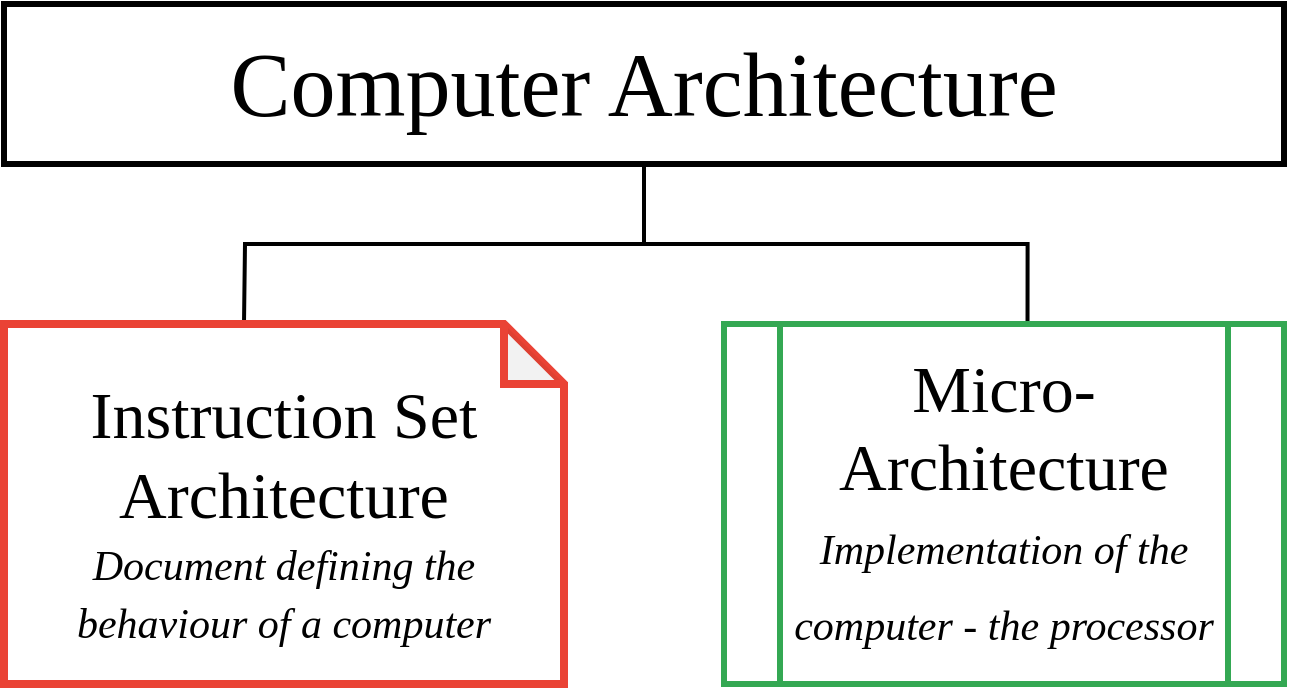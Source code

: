 <mxfile version="12.9.10" type="github" pages="5">
  <diagram id="bGT5yoZTOYIX3sjsN-3l" name="Page-1">
    <mxGraphModel dx="786" dy="465" grid="1" gridSize="10" guides="1" tooltips="1" connect="1" arrows="1" fold="1" page="1" pageScale="1" pageWidth="2400" pageHeight="2400" math="0" shadow="0">
      <root>
        <mxCell id="0" />
        <mxCell id="1" parent="0" />
        <mxCell id="l6PCjs-nnXIVArNzH7kG-3" style="edgeStyle=orthogonalEdgeStyle;rounded=0;orthogonalLoop=1;jettySize=auto;html=1;exitX=0.5;exitY=1;exitDx=0;exitDy=0;endArrow=none;endFill=0;strokeWidth=2;fontFamily=Computer Modern;fontSize=29;fontColor=#000000;" parent="1" source="l6PCjs-nnXIVArNzH7kG-2" edge="1">
          <mxGeometry relative="1" as="geometry">
            <mxPoint x="240" y="240" as="targetPoint" />
          </mxGeometry>
        </mxCell>
        <mxCell id="l6PCjs-nnXIVArNzH7kG-6" style="edgeStyle=orthogonalEdgeStyle;rounded=0;orthogonalLoop=1;jettySize=auto;html=1;exitX=0.5;exitY=1;exitDx=0;exitDy=0;endArrow=none;endFill=0;strokeWidth=2;fontFamily=Computer Modern;fontSize=29;fontColor=#000000;entryX=0.542;entryY=0;entryDx=0;entryDy=0;entryPerimeter=0;" parent="1" source="l6PCjs-nnXIVArNzH7kG-2" target="l6PCjs-nnXIVArNzH7kG-11" edge="1">
          <mxGeometry relative="1" as="geometry">
            <mxPoint x="650" y="230" as="targetPoint" />
          </mxGeometry>
        </mxCell>
        <mxCell id="l6PCjs-nnXIVArNzH7kG-2" value="&lt;font style=&quot;font-size: 45px&quot;&gt;Computer Architecture&lt;/font&gt;" style="rounded=0;whiteSpace=wrap;html=1;strokeColor=#000000;fillColor=#FFFFFF;fontFamily=Computer Modern;fontSize=29;fontColor=#000000;strokeWidth=3;" parent="1" vertex="1">
          <mxGeometry x="120" y="80" width="640" height="80" as="geometry" />
        </mxCell>
        <mxCell id="l6PCjs-nnXIVArNzH7kG-7" value="" style="shape=note;whiteSpace=wrap;html=1;backgroundOutline=1;darkOpacity=0.05;strokeColor=#EA4335;fillColor=#FFFFFF;fontFamily=Computer Modern;fontSize=24;strokeWidth=4;" parent="1" vertex="1">
          <mxGeometry x="120" y="240" width="280" height="180" as="geometry" />
        </mxCell>
        <mxCell id="l6PCjs-nnXIVArNzH7kG-8" value="&lt;font&gt;&lt;span style=&quot;font-size: 33px&quot;&gt;Instruction Set &lt;br&gt;Architecture&lt;/span&gt;&lt;br&gt;&lt;font&gt;&lt;font size=&quot;1&quot;&gt;&lt;i style=&quot;font-size: 21px&quot;&gt;Document defining the behaviour of a computer&lt;/i&gt;&lt;/font&gt;&lt;/font&gt;&lt;br&gt;&lt;/font&gt;" style="text;html=1;strokeColor=none;fillColor=none;align=center;verticalAlign=top;whiteSpace=wrap;rounded=0;fontFamily=Computer Modern;fontSize=24;" parent="1" vertex="1">
          <mxGeometry x="120" y="260" width="280" height="150" as="geometry" />
        </mxCell>
        <mxCell id="l6PCjs-nnXIVArNzH7kG-11" value="&lt;span style=&quot;font-size: 33px&quot;&gt;Micro-&lt;br&gt;Architecture&lt;br&gt;&lt;/span&gt;&lt;i style=&quot;font-size: 21px&quot;&gt;Implementation of the computer - the processor&lt;/i&gt;&lt;span style=&quot;font-size: 33px&quot;&gt;&lt;br&gt;&lt;/span&gt;" style="shape=process;whiteSpace=wrap;html=1;backgroundOutline=1;strokeColor=#34A853;strokeWidth=3;fillColor=#FFFFFF;fontFamily=Computer Modern;fontSize=29;fontColor=#000000;" parent="1" vertex="1">
          <mxGeometry x="480" y="240" width="280" height="180" as="geometry" />
        </mxCell>
      </root>
    </mxGraphModel>
  </diagram>
  <diagram id="jxwnchd21t4ZzrmeAWbc" name="Page-2">
    <mxGraphModel dx="786" dy="465" grid="1" gridSize="10" guides="1" tooltips="1" connect="1" arrows="1" fold="1" page="1" pageScale="1" pageWidth="2400" pageHeight="2400" math="0" shadow="0">
      <root>
        <mxCell id="KMPiizJDNiYROnHK667t-0" />
        <mxCell id="KMPiizJDNiYROnHK667t-1" parent="KMPiizJDNiYROnHK667t-0" />
        <mxCell id="KMPiizJDNiYROnHK667t-3" style="edgeStyle=orthogonalEdgeStyle;rounded=0;orthogonalLoop=1;jettySize=auto;html=1;exitX=0.5;exitY=1;exitDx=0;exitDy=0;endArrow=none;endFill=0;strokeWidth=2;fontFamily=Computer Modern;fontSize=29;fontColor=#000000;" parent="KMPiizJDNiYROnHK667t-1" source="KMPiizJDNiYROnHK667t-2" edge="1">
          <mxGeometry relative="1" as="geometry">
            <mxPoint x="460" y="120" as="targetPoint" />
          </mxGeometry>
        </mxCell>
        <mxCell id="KMPiizJDNiYROnHK667t-2" value="RISC-V Instruction Set" style="rounded=0;whiteSpace=wrap;html=1;strokeColor=#000000;strokeWidth=3;fillColor=#FFFFFF;fontFamily=Computer Modern;fontSize=29;fontColor=#000000;" parent="KMPiizJDNiYROnHK667t-1" vertex="1">
          <mxGeometry x="160" y="40" width="600" height="40" as="geometry" />
        </mxCell>
        <mxCell id="KMPiizJDNiYROnHK667t-17" style="edgeStyle=orthogonalEdgeStyle;rounded=0;orthogonalLoop=1;jettySize=auto;html=1;exitX=0.5;exitY=1;exitDx=0;exitDy=0;entryX=0.5;entryY=0;entryDx=0;entryDy=0;endArrow=none;endFill=0;strokeWidth=2;fontFamily=Computer Modern;fontSize=24;fontColor=#000000;" parent="KMPiizJDNiYROnHK667t-1" source="KMPiizJDNiYROnHK667t-4" target="KMPiizJDNiYROnHK667t-10" edge="1">
          <mxGeometry relative="1" as="geometry" />
        </mxCell>
        <mxCell id="KMPiizJDNiYROnHK667t-19" style="edgeStyle=orthogonalEdgeStyle;rounded=0;orthogonalLoop=1;jettySize=auto;html=1;exitX=0.5;exitY=1;exitDx=0;exitDy=0;entryX=0.5;entryY=0;entryDx=0;entryDy=0;endArrow=none;endFill=0;strokeWidth=2;fontFamily=Computer Modern;fontSize=24;fontColor=#000000;" parent="KMPiizJDNiYROnHK667t-1" source="KMPiizJDNiYROnHK667t-4" target="KMPiizJDNiYROnHK667t-18" edge="1">
          <mxGeometry relative="1" as="geometry" />
        </mxCell>
        <mxCell id="KMPiizJDNiYROnHK667t-4" value="&lt;u&gt;&lt;font style=&quot;font-size: 25px&quot;&gt;Base Instruction Sets&lt;/font&gt;&lt;/u&gt;" style="rounded=0;whiteSpace=wrap;html=1;strokeColor=#000000;strokeWidth=3;fillColor=#FFFFFF;fontFamily=Computer Modern;fontSize=29;fontColor=#000000;verticalAlign=top;" parent="KMPiizJDNiYROnHK667t-1" vertex="1">
          <mxGeometry x="160" y="110" width="600" height="100" as="geometry" />
        </mxCell>
        <mxCell id="KMPiizJDNiYROnHK667t-5" value="RV32I" style="rounded=1;whiteSpace=wrap;html=1;strokeColor=#EA4335;strokeWidth=3;fillColor=#FFFFFF;fontFamily=Computer Modern;fontSize=24;fontColor=#000000;" parent="KMPiizJDNiYROnHK667t-1" vertex="1">
          <mxGeometry x="170" y="160" width="130" height="40" as="geometry" />
        </mxCell>
        <mxCell id="KMPiizJDNiYROnHK667t-7" value="RV32E" style="rounded=1;whiteSpace=wrap;html=1;strokeColor=#EA4335;strokeWidth=3;fillColor=#FFFFFF;fontFamily=Computer Modern;fontSize=24;fontColor=#000000;" parent="KMPiizJDNiYROnHK667t-1" vertex="1">
          <mxGeometry x="320" y="160" width="130" height="40" as="geometry" />
        </mxCell>
        <mxCell id="KMPiizJDNiYROnHK667t-8" value="RV64I" style="rounded=1;whiteSpace=wrap;html=1;strokeColor=#EA4335;strokeWidth=3;fillColor=#FFFFFF;fontFamily=Computer Modern;fontSize=24;fontColor=#000000;" parent="KMPiizJDNiYROnHK667t-1" vertex="1">
          <mxGeometry x="470" y="160" width="130" height="40" as="geometry" />
        </mxCell>
        <mxCell id="KMPiizJDNiYROnHK667t-9" value="RV128I" style="rounded=1;whiteSpace=wrap;html=1;strokeColor=#EA4335;strokeWidth=3;fillColor=#FFFFFF;fontFamily=Computer Modern;fontSize=24;fontColor=#000000;" parent="KMPiizJDNiYROnHK667t-1" vertex="1">
          <mxGeometry x="620" y="160" width="130" height="40" as="geometry" />
        </mxCell>
        <mxCell id="KMPiizJDNiYROnHK667t-10" value="&lt;u&gt;Standard Extensions&lt;br&gt;&lt;br&gt;&lt;br&gt;&lt;br&gt;&lt;br&gt;&lt;br&gt;&lt;br&gt;&lt;/u&gt;" style="rounded=0;whiteSpace=wrap;html=1;strokeColor=#000000;strokeWidth=3;fillColor=#FFFFFF;fontFamily=Computer Modern;fontSize=24;fontColor=#000000;" parent="KMPiizJDNiYROnHK667t-1" vertex="1">
          <mxGeometry x="160" y="240" width="280" height="210" as="geometry" />
        </mxCell>
        <mxCell id="KMPiizJDNiYROnHK667t-11" value="M(ultiply)" style="rounded=1;whiteSpace=wrap;html=1;strokeColor=#34A853;strokeWidth=3;fillColor=#FFFFFF;fontFamily=Computer Modern;fontSize=24;fontColor=#000000;verticalAlign=top;" parent="KMPiizJDNiYROnHK667t-1" vertex="1">
          <mxGeometry x="170" y="290" width="120" height="40" as="geometry" />
        </mxCell>
        <mxCell id="KMPiizJDNiYROnHK667t-12" value="A(tomic)" style="rounded=1;whiteSpace=wrap;html=1;strokeColor=#34A853;strokeWidth=3;fillColor=#FFFFFF;fontFamily=Computer Modern;fontSize=24;fontColor=#000000;verticalAlign=top;" parent="KMPiizJDNiYROnHK667t-1" vertex="1">
          <mxGeometry x="310" y="290" width="120" height="40" as="geometry" />
        </mxCell>
        <mxCell id="KMPiizJDNiYROnHK667t-13" value="F(loat)" style="rounded=1;whiteSpace=wrap;html=1;strokeColor=#34A853;strokeWidth=3;fillColor=#FFFFFF;fontFamily=Computer Modern;fontSize=24;fontColor=#000000;verticalAlign=top;" parent="KMPiizJDNiYROnHK667t-1" vertex="1">
          <mxGeometry x="170" y="340" width="120" height="40" as="geometry" />
        </mxCell>
        <mxCell id="KMPiizJDNiYROnHK667t-14" value="D(ouble)" style="rounded=1;whiteSpace=wrap;html=1;strokeColor=#34A853;strokeWidth=3;fillColor=#FFFFFF;fontFamily=Computer Modern;fontSize=24;fontColor=#000000;verticalAlign=top;" parent="KMPiizJDNiYROnHK667t-1" vertex="1">
          <mxGeometry x="310" y="340" width="120" height="40" as="geometry" />
        </mxCell>
        <mxCell id="KMPiizJDNiYROnHK667t-15" value="Q(uad)" style="rounded=1;whiteSpace=wrap;html=1;strokeColor=#34A853;strokeWidth=3;fillColor=#FFFFFF;fontFamily=Computer Modern;fontSize=24;fontColor=#000000;verticalAlign=top;" parent="KMPiizJDNiYROnHK667t-1" vertex="1">
          <mxGeometry x="170" y="390" width="120" height="40" as="geometry" />
        </mxCell>
        <mxCell id="KMPiizJDNiYROnHK667t-16" value="C(ompress)" style="rounded=1;whiteSpace=wrap;html=1;strokeColor=#34A853;strokeWidth=3;fillColor=#FFFFFF;fontFamily=Computer Modern;fontSize=24;fontColor=#000000;verticalAlign=top;" parent="KMPiizJDNiYROnHK667t-1" vertex="1">
          <mxGeometry x="310" y="390" width="120" height="40" as="geometry" />
        </mxCell>
        <mxCell id="KMPiizJDNiYROnHK667t-18" value="&lt;u&gt;Non-Standard Extensions&lt;br&gt;&lt;br&gt;&lt;br&gt;&lt;br&gt;&lt;br&gt;&lt;br&gt;&lt;br&gt;&lt;/u&gt;" style="rounded=0;whiteSpace=wrap;html=1;strokeColor=#000000;strokeWidth=3;fillColor=#FFFFFF;fontFamily=Computer Modern;fontSize=24;fontColor=#000000;" parent="KMPiizJDNiYROnHK667t-1" vertex="1">
          <mxGeometry x="480" y="240" width="280" height="210" as="geometry" />
        </mxCell>
        <mxCell id="KMPiizJDNiYROnHK667t-20" value="Xmno" style="rounded=1;whiteSpace=wrap;html=1;strokeColor=#4285F4;strokeWidth=3;fillColor=#FFFFFF;fontFamily=Computer Modern;fontSize=24;fontColor=#000000;verticalAlign=top;" parent="KMPiizJDNiYROnHK667t-1" vertex="1">
          <mxGeometry x="490" y="290" width="260" height="40" as="geometry" />
        </mxCell>
        <mxCell id="KMPiizJDNiYROnHK667t-21" value="Xhwacha" style="rounded=1;whiteSpace=wrap;html=1;strokeColor=#4285F4;strokeWidth=3;fillColor=#FFFFFF;fontFamily=Computer Modern;fontSize=24;fontColor=#000000;verticalAlign=top;" parent="KMPiizJDNiYROnHK667t-1" vertex="1">
          <mxGeometry x="490" y="340" width="260" height="40" as="geometry" />
        </mxCell>
        <mxCell id="KMPiizJDNiYROnHK667t-22" value="Xedgcol" style="rounded=1;whiteSpace=wrap;html=1;strokeColor=#FBBC05;strokeWidth=3;fillColor=#FFFFFF;fontFamily=Computer Modern;fontSize=24;fontColor=#000000;verticalAlign=top;" parent="KMPiizJDNiYROnHK667t-1" vertex="1">
          <mxGeometry x="490" y="390" width="260" height="40" as="geometry" />
        </mxCell>
      </root>
    </mxGraphModel>
  </diagram>
  <diagram id="PkSs2l-wUjYtRL7nC-fX" name="Page-3">
    <mxGraphModel dx="786" dy="465" grid="1" gridSize="10" guides="1" tooltips="1" connect="1" arrows="1" fold="1" page="1" pageScale="1" pageWidth="2400" pageHeight="2400" math="0" shadow="0">
      <root>
        <mxCell id="qc4oEV8a_dPDaFUHyrGv-0" />
        <mxCell id="qc4oEV8a_dPDaFUHyrGv-1" parent="qc4oEV8a_dPDaFUHyrGv-0" />
        <mxCell id="2R4fpwG6A16hPPHpeBll-0" style="edgeStyle=orthogonalEdgeStyle;rounded=0;orthogonalLoop=1;jettySize=auto;html=1;exitX=1;exitY=0.5;exitDx=0;exitDy=0;endArrow=none;endFill=0;strokeWidth=3;fontFamily=Computer Modern;entryX=0;entryY=0.5;entryDx=0;entryDy=0;" parent="qc4oEV8a_dPDaFUHyrGv-1" source="2R4fpwG6A16hPPHpeBll-1" edge="1">
          <mxGeometry relative="1" as="geometry">
            <mxPoint x="1031" y="580" as="targetPoint" />
          </mxGeometry>
        </mxCell>
        <mxCell id="2R4fpwG6A16hPPHpeBll-1" value="" style="whiteSpace=wrap;html=1;aspect=fixed;align=left;fillColor=#FBBC05;strokeColor=#000000;strokeWidth=2;fontFamily=Computer Modern;" parent="qc4oEV8a_dPDaFUHyrGv-1" vertex="1">
          <mxGeometry x="721" y="480" width="200" height="200" as="geometry" />
        </mxCell>
        <mxCell id="2R4fpwG6A16hPPHpeBll-2" value="&lt;b&gt;&lt;font style=&quot;font-size: 28px&quot;&gt;HoneyBee&lt;/font&gt;&lt;br&gt;&lt;/b&gt;" style="text;html=1;strokeColor=none;fillColor=none;align=center;verticalAlign=middle;whiteSpace=wrap;rounded=0;shadow=0;glass=0;comic=0;fontSize=22;fontColor=#000000;fontFamily=Computer Modern;" parent="qc4oEV8a_dPDaFUHyrGv-1" vertex="1">
          <mxGeometry x="801" y="570" width="40" height="20" as="geometry" />
        </mxCell>
        <mxCell id="2R4fpwG6A16hPPHpeBll-4" value="" style="endArrow=none;html=1;strokeWidth=1;fontFamily=Computer Modern;fontSize=8;" parent="qc4oEV8a_dPDaFUHyrGv-1" edge="1">
          <mxGeometry width="50" height="50" relative="1" as="geometry">
            <mxPoint x="651" y="530" as="sourcePoint" />
            <mxPoint x="671" y="510" as="targetPoint" />
          </mxGeometry>
        </mxCell>
        <mxCell id="2R4fpwG6A16hPPHpeBll-5" value="" style="endArrow=none;html=1;strokeWidth=1;fontFamily=Computer Modern;fontSize=8;" parent="qc4oEV8a_dPDaFUHyrGv-1" edge="1">
          <mxGeometry width="50" height="50" relative="1" as="geometry">
            <mxPoint x="651" y="550" as="sourcePoint" />
            <mxPoint x="671" y="530" as="targetPoint" />
          </mxGeometry>
        </mxCell>
        <mxCell id="2R4fpwG6A16hPPHpeBll-6" value="" style="endArrow=none;html=1;strokeWidth=1;fontFamily=Computer Modern;fontSize=8;" parent="qc4oEV8a_dPDaFUHyrGv-1" edge="1">
          <mxGeometry width="50" height="50" relative="1" as="geometry">
            <mxPoint x="651" y="570" as="sourcePoint" />
            <mxPoint x="671" y="550" as="targetPoint" />
          </mxGeometry>
        </mxCell>
        <mxCell id="2R4fpwG6A16hPPHpeBll-7" style="edgeStyle=orthogonalEdgeStyle;rounded=0;orthogonalLoop=1;jettySize=auto;html=1;exitX=1;exitY=0.5;exitDx=0;exitDy=0;entryX=-0.005;entryY=0.2;entryDx=0;entryDy=0;entryPerimeter=0;startArrow=none;startFill=0;endArrow=none;endFill=0;strokeWidth=2;fontFamily=Computer Modern;fontSize=8;" parent="qc4oEV8a_dPDaFUHyrGv-1" source="2R4fpwG6A16hPPHpeBll-10" target="2R4fpwG6A16hPPHpeBll-1" edge="1">
          <mxGeometry relative="1" as="geometry">
            <Array as="points">
              <mxPoint x="581" y="540" />
              <mxPoint x="581" y="520" />
            </Array>
          </mxGeometry>
        </mxCell>
        <mxCell id="2R4fpwG6A16hPPHpeBll-8" style="edgeStyle=orthogonalEdgeStyle;rounded=0;orthogonalLoop=1;jettySize=auto;html=1;exitX=1;exitY=0.5;exitDx=0;exitDy=0;entryX=0;entryY=0.3;entryDx=0;entryDy=0;entryPerimeter=0;startArrow=none;startFill=0;endArrow=none;endFill=0;strokeWidth=2;fontFamily=Computer Modern;fontSize=8;" parent="qc4oEV8a_dPDaFUHyrGv-1" source="2R4fpwG6A16hPPHpeBll-10" target="2R4fpwG6A16hPPHpeBll-1" edge="1">
          <mxGeometry relative="1" as="geometry" />
        </mxCell>
        <mxCell id="2R4fpwG6A16hPPHpeBll-9" style="edgeStyle=orthogonalEdgeStyle;rounded=0;orthogonalLoop=1;jettySize=auto;html=1;exitX=1;exitY=0.5;exitDx=0;exitDy=0;entryX=0.005;entryY=0.4;entryDx=0;entryDy=0;entryPerimeter=0;startArrow=none;startFill=0;endArrow=none;endFill=0;strokeWidth=2;fontFamily=Computer Modern;fontSize=8;" parent="qc4oEV8a_dPDaFUHyrGv-1" source="2R4fpwG6A16hPPHpeBll-10" target="2R4fpwG6A16hPPHpeBll-1" edge="1">
          <mxGeometry relative="1" as="geometry">
            <Array as="points">
              <mxPoint x="581" y="540" />
              <mxPoint x="581" y="560" />
            </Array>
          </mxGeometry>
        </mxCell>
        <mxCell id="2R4fpwG6A16hPPHpeBll-10" value="&lt;span style=&quot;font-size: 18px&quot;&gt;Point 1&lt;/span&gt;" style="text;html=1;strokeColor=none;fillColor=none;align=center;verticalAlign=middle;whiteSpace=wrap;rounded=0;fontFamily=Computer Modern;" parent="qc4oEV8a_dPDaFUHyrGv-1" vertex="1">
          <mxGeometry x="481" y="520" width="60" height="40" as="geometry" />
        </mxCell>
        <mxCell id="2R4fpwG6A16hPPHpeBll-11" value="&lt;span style=&quot;font-size: 14px;&quot;&gt;x&lt;/span&gt;" style="text;html=1;strokeColor=none;fillColor=none;align=left;verticalAlign=middle;whiteSpace=wrap;rounded=0;fontFamily=Computer Modern;fontSize=14;" parent="qc4oEV8a_dPDaFUHyrGv-1" vertex="1">
          <mxGeometry x="581" y="500" width="30" height="20" as="geometry" />
        </mxCell>
        <mxCell id="2R4fpwG6A16hPPHpeBll-12" value="&lt;span style=&quot;font-size: 14px;&quot;&gt;y&lt;/span&gt;" style="text;html=1;strokeColor=none;fillColor=none;align=left;verticalAlign=middle;whiteSpace=wrap;rounded=0;fontFamily=Computer Modern;fontSize=14;" parent="qc4oEV8a_dPDaFUHyrGv-1" vertex="1">
          <mxGeometry x="581" y="520" width="30" height="20" as="geometry" />
        </mxCell>
        <mxCell id="2R4fpwG6A16hPPHpeBll-13" value="&lt;span style=&quot;font-size: 14px;&quot;&gt;z&lt;/span&gt;" style="text;html=1;strokeColor=none;fillColor=none;align=left;verticalAlign=middle;whiteSpace=wrap;rounded=0;fontFamily=Computer Modern;fontSize=14;" parent="qc4oEV8a_dPDaFUHyrGv-1" vertex="1">
          <mxGeometry x="581" y="540" width="30" height="20" as="geometry" />
        </mxCell>
        <mxCell id="2R4fpwG6A16hPPHpeBll-14" value="" style="endArrow=none;html=1;strokeWidth=1;fontFamily=Computer Modern;fontSize=8;" parent="qc4oEV8a_dPDaFUHyrGv-1" edge="1">
          <mxGeometry width="50" height="50" relative="1" as="geometry">
            <mxPoint x="650" y="620" as="sourcePoint" />
            <mxPoint x="670" y="600" as="targetPoint" />
          </mxGeometry>
        </mxCell>
        <mxCell id="2R4fpwG6A16hPPHpeBll-15" value="" style="endArrow=none;html=1;strokeWidth=1;fontFamily=Computer Modern;fontSize=8;" parent="qc4oEV8a_dPDaFUHyrGv-1" edge="1">
          <mxGeometry width="50" height="50" relative="1" as="geometry">
            <mxPoint x="650" y="640" as="sourcePoint" />
            <mxPoint x="670" y="620" as="targetPoint" />
          </mxGeometry>
        </mxCell>
        <mxCell id="2R4fpwG6A16hPPHpeBll-16" value="" style="endArrow=none;html=1;strokeWidth=1;fontFamily=Computer Modern;fontSize=8;" parent="qc4oEV8a_dPDaFUHyrGv-1" edge="1">
          <mxGeometry width="50" height="50" relative="1" as="geometry">
            <mxPoint x="650" y="660" as="sourcePoint" />
            <mxPoint x="670" y="640" as="targetPoint" />
          </mxGeometry>
        </mxCell>
        <mxCell id="2R4fpwG6A16hPPHpeBll-17" style="edgeStyle=orthogonalEdgeStyle;rounded=0;orthogonalLoop=1;jettySize=auto;html=1;exitX=1;exitY=0.5;exitDx=0;exitDy=0;entryX=-0.005;entryY=0.2;entryDx=0;entryDy=0;entryPerimeter=0;startArrow=none;startFill=0;endArrow=none;endFill=0;strokeWidth=2;fontFamily=Computer Modern;fontSize=8;" parent="qc4oEV8a_dPDaFUHyrGv-1" source="2R4fpwG6A16hPPHpeBll-20" edge="1">
          <mxGeometry relative="1" as="geometry">
            <mxPoint x="719" y="610" as="targetPoint" />
            <Array as="points">
              <mxPoint x="580" y="630" />
              <mxPoint x="580" y="610" />
            </Array>
          </mxGeometry>
        </mxCell>
        <mxCell id="2R4fpwG6A16hPPHpeBll-18" style="edgeStyle=orthogonalEdgeStyle;rounded=0;orthogonalLoop=1;jettySize=auto;html=1;exitX=1;exitY=0.5;exitDx=0;exitDy=0;entryX=0;entryY=0.3;entryDx=0;entryDy=0;entryPerimeter=0;startArrow=none;startFill=0;endArrow=none;endFill=0;strokeWidth=2;fontFamily=Computer Modern;fontSize=8;" parent="qc4oEV8a_dPDaFUHyrGv-1" source="2R4fpwG6A16hPPHpeBll-20" edge="1">
          <mxGeometry relative="1" as="geometry">
            <mxPoint x="720" y="630" as="targetPoint" />
          </mxGeometry>
        </mxCell>
        <mxCell id="2R4fpwG6A16hPPHpeBll-19" style="edgeStyle=orthogonalEdgeStyle;rounded=0;orthogonalLoop=1;jettySize=auto;html=1;exitX=1;exitY=0.5;exitDx=0;exitDy=0;entryX=0.005;entryY=0.4;entryDx=0;entryDy=0;entryPerimeter=0;startArrow=none;startFill=0;endArrow=none;endFill=0;strokeWidth=2;fontFamily=Computer Modern;fontSize=8;" parent="qc4oEV8a_dPDaFUHyrGv-1" source="2R4fpwG6A16hPPHpeBll-20" edge="1">
          <mxGeometry relative="1" as="geometry">
            <mxPoint x="721" y="650" as="targetPoint" />
            <Array as="points">
              <mxPoint x="580" y="630" />
              <mxPoint x="580" y="650" />
            </Array>
          </mxGeometry>
        </mxCell>
        <mxCell id="2R4fpwG6A16hPPHpeBll-20" value="&lt;span style=&quot;font-size: 18px&quot;&gt;Point 2&lt;/span&gt;" style="text;html=1;strokeColor=none;fillColor=none;align=center;verticalAlign=middle;whiteSpace=wrap;rounded=0;fontFamily=Computer Modern;" parent="qc4oEV8a_dPDaFUHyrGv-1" vertex="1">
          <mxGeometry x="480" y="610" width="60" height="40" as="geometry" />
        </mxCell>
        <mxCell id="2R4fpwG6A16hPPHpeBll-21" value="&lt;span style=&quot;font-size: 14px;&quot;&gt;x&lt;/span&gt;" style="text;html=1;strokeColor=none;fillColor=none;align=left;verticalAlign=middle;whiteSpace=wrap;rounded=0;fontFamily=Computer Modern;fontSize=14;" parent="qc4oEV8a_dPDaFUHyrGv-1" vertex="1">
          <mxGeometry x="580" y="590" width="30" height="20" as="geometry" />
        </mxCell>
        <mxCell id="2R4fpwG6A16hPPHpeBll-22" value="&lt;span style=&quot;font-size: 14px;&quot;&gt;y&lt;/span&gt;" style="text;html=1;strokeColor=none;fillColor=none;align=left;verticalAlign=middle;whiteSpace=wrap;rounded=0;fontFamily=Computer Modern;fontSize=14;" parent="qc4oEV8a_dPDaFUHyrGv-1" vertex="1">
          <mxGeometry x="580" y="610" width="30" height="20" as="geometry" />
        </mxCell>
        <mxCell id="2R4fpwG6A16hPPHpeBll-23" value="&lt;span style=&quot;font-size: 14px;&quot;&gt;z&lt;/span&gt;" style="text;html=1;strokeColor=none;fillColor=none;align=left;verticalAlign=middle;whiteSpace=wrap;rounded=0;fontFamily=Computer Modern;fontSize=14;" parent="qc4oEV8a_dPDaFUHyrGv-1" vertex="1">
          <mxGeometry x="580" y="630" width="30" height="20" as="geometry" />
        </mxCell>
        <mxCell id="2R4fpwG6A16hPPHpeBll-24" value="&lt;span style=&quot;font-size: 14px&quot;&gt;&lt;i&gt;32&lt;/i&gt;&lt;/span&gt;" style="text;html=1;strokeColor=none;fillColor=none;align=left;verticalAlign=middle;whiteSpace=wrap;rounded=0;fontFamily=Computer Modern;fontSize=14;" parent="qc4oEV8a_dPDaFUHyrGv-1" vertex="1">
          <mxGeometry x="671" y="500" width="20" height="20" as="geometry" />
        </mxCell>
        <mxCell id="2R4fpwG6A16hPPHpeBll-25" value="&lt;span style=&quot;font-size: 14px&quot;&gt;&lt;i&gt;32&lt;/i&gt;&lt;/span&gt;" style="text;html=1;strokeColor=none;fillColor=none;align=left;verticalAlign=middle;whiteSpace=wrap;rounded=0;fontFamily=Computer Modern;fontSize=14;" parent="qc4oEV8a_dPDaFUHyrGv-1" vertex="1">
          <mxGeometry x="671" y="520" width="20" height="20" as="geometry" />
        </mxCell>
        <mxCell id="2R4fpwG6A16hPPHpeBll-26" value="&lt;span style=&quot;font-size: 14px&quot;&gt;&lt;i&gt;32&lt;/i&gt;&lt;/span&gt;" style="text;html=1;strokeColor=none;fillColor=none;align=left;verticalAlign=middle;whiteSpace=wrap;rounded=0;fontFamily=Computer Modern;fontSize=14;" parent="qc4oEV8a_dPDaFUHyrGv-1" vertex="1">
          <mxGeometry x="671" y="540" width="20" height="20" as="geometry" />
        </mxCell>
        <mxCell id="2R4fpwG6A16hPPHpeBll-27" value="&lt;span style=&quot;font-size: 14px&quot;&gt;&lt;i&gt;32&lt;/i&gt;&lt;/span&gt;" style="text;html=1;strokeColor=none;fillColor=none;align=left;verticalAlign=middle;whiteSpace=wrap;rounded=0;fontFamily=Computer Modern;fontSize=14;" parent="qc4oEV8a_dPDaFUHyrGv-1" vertex="1">
          <mxGeometry x="671" y="590" width="20" height="20" as="geometry" />
        </mxCell>
        <mxCell id="2R4fpwG6A16hPPHpeBll-28" value="&lt;span style=&quot;font-size: 14px&quot;&gt;&lt;i&gt;32&lt;/i&gt;&lt;/span&gt;" style="text;html=1;strokeColor=none;fillColor=none;align=left;verticalAlign=middle;whiteSpace=wrap;rounded=0;fontFamily=Computer Modern;fontSize=14;" parent="qc4oEV8a_dPDaFUHyrGv-1" vertex="1">
          <mxGeometry x="671" y="610" width="20" height="20" as="geometry" />
        </mxCell>
        <mxCell id="2R4fpwG6A16hPPHpeBll-29" value="&lt;span style=&quot;font-size: 14px&quot;&gt;&lt;i&gt;32&lt;/i&gt;&lt;/span&gt;" style="text;html=1;strokeColor=none;fillColor=none;align=left;verticalAlign=middle;whiteSpace=wrap;rounded=0;fontFamily=Computer Modern;fontSize=14;" parent="qc4oEV8a_dPDaFUHyrGv-1" vertex="1">
          <mxGeometry x="671" y="630" width="20" height="20" as="geometry" />
        </mxCell>
        <mxCell id="2R4fpwG6A16hPPHpeBll-30" value="" style="endArrow=none;html=1;strokeWidth=1;fontFamily=Computer Modern;fontSize=8;" parent="qc4oEV8a_dPDaFUHyrGv-1" edge="1">
          <mxGeometry width="50" height="50" relative="1" as="geometry">
            <mxPoint x="961" y="590" as="sourcePoint" />
            <mxPoint x="981" y="570" as="targetPoint" />
          </mxGeometry>
        </mxCell>
        <mxCell id="2R4fpwG6A16hPPHpeBll-31" value="&lt;span style=&quot;font-size: 14px&quot;&gt;&lt;i&gt;64&lt;/i&gt;&lt;/span&gt;" style="text;html=1;strokeColor=none;fillColor=none;align=left;verticalAlign=middle;whiteSpace=wrap;rounded=0;fontFamily=Computer Modern;fontSize=14;" parent="qc4oEV8a_dPDaFUHyrGv-1" vertex="1">
          <mxGeometry x="981" y="560" width="20" height="20" as="geometry" />
        </mxCell>
        <mxCell id="2R4fpwG6A16hPPHpeBll-33" value="" style="edgeStyle=orthogonalEdgeStyle;rounded=0;orthogonalLoop=1;jettySize=auto;html=1;startArrow=none;startFill=0;endArrow=none;endFill=0;strokeWidth=1;fontFamily=Computer Modern;fontSize=14;entryX=0.25;entryY=0;entryDx=0;entryDy=0;" parent="qc4oEV8a_dPDaFUHyrGv-1" source="2R4fpwG6A16hPPHpeBll-34" target="2R4fpwG6A16hPPHpeBll-1" edge="1">
          <mxGeometry relative="1" as="geometry" />
        </mxCell>
        <mxCell id="2R4fpwG6A16hPPHpeBll-34" value="Start" style="text;html=1;strokeColor=none;fillColor=none;align=center;verticalAlign=middle;whiteSpace=wrap;rounded=0;fontFamily=Computer Modern;fontSize=14;" parent="qc4oEV8a_dPDaFUHyrGv-1" vertex="1">
          <mxGeometry x="751" y="410" width="40" height="20" as="geometry" />
        </mxCell>
        <mxCell id="2R4fpwG6A16hPPHpeBll-35" style="edgeStyle=orthogonalEdgeStyle;rounded=0;orthogonalLoop=1;jettySize=auto;html=1;exitX=0.5;exitY=1;exitDx=0;exitDy=0;entryX=0.5;entryY=0;entryDx=0;entryDy=0;startArrow=none;startFill=0;endArrow=none;endFill=0;strokeWidth=1;fontFamily=Computer Modern;fontSize=14;" parent="qc4oEV8a_dPDaFUHyrGv-1" source="2R4fpwG6A16hPPHpeBll-36" target="2R4fpwG6A16hPPHpeBll-1" edge="1">
          <mxGeometry relative="1" as="geometry" />
        </mxCell>
        <mxCell id="2R4fpwG6A16hPPHpeBll-36" value="Done" style="text;html=1;strokeColor=none;fillColor=none;align=center;verticalAlign=middle;whiteSpace=wrap;rounded=0;fontFamily=Computer Modern;fontSize=14;" parent="qc4oEV8a_dPDaFUHyrGv-1" vertex="1">
          <mxGeometry x="801" y="410" width="40" height="20" as="geometry" />
        </mxCell>
        <mxCell id="2R4fpwG6A16hPPHpeBll-37" value="" style="edgeStyle=orthogonalEdgeStyle;rounded=0;orthogonalLoop=1;jettySize=auto;html=1;startArrow=none;startFill=0;endArrow=none;endFill=0;strokeWidth=1;fontFamily=Computer Modern;fontSize=14;entryX=0.75;entryY=0;entryDx=0;entryDy=0;" parent="qc4oEV8a_dPDaFUHyrGv-1" source="2R4fpwG6A16hPPHpeBll-38" target="2R4fpwG6A16hPPHpeBll-1" edge="1">
          <mxGeometry relative="1" as="geometry" />
        </mxCell>
        <mxCell id="2R4fpwG6A16hPPHpeBll-38" value="Idle" style="text;html=1;strokeColor=none;fillColor=none;align=center;verticalAlign=middle;whiteSpace=wrap;rounded=0;fontFamily=Computer Modern;fontSize=14;" parent="qc4oEV8a_dPDaFUHyrGv-1" vertex="1">
          <mxGeometry x="851" y="410" width="40" height="20" as="geometry" />
        </mxCell>
      </root>
    </mxGraphModel>
  </diagram>
  <diagram id="8nKIq6jMAmp5C9ipsO11" name="Page-4">
    <mxGraphModel dx="655" dy="388" grid="1" gridSize="10" guides="1" tooltips="1" connect="1" arrows="1" fold="1" page="1" pageScale="1" pageWidth="850" pageHeight="1100" math="0" shadow="0">
      <root>
        <mxCell id="-swFKB8BzBP4cmv0VBdA-0" />
        <mxCell id="-swFKB8BzBP4cmv0VBdA-1" parent="-swFKB8BzBP4cmv0VBdA-0" />
        <mxCell id="-swFKB8BzBP4cmv0VBdA-43" value="" style="group" vertex="1" connectable="0" parent="-swFKB8BzBP4cmv0VBdA-1">
          <mxGeometry x="522" y="69" width="240" height="300" as="geometry" />
        </mxCell>
        <mxCell id="-swFKB8BzBP4cmv0VBdA-2" value="REGISTER FILE" style="rounded=0;whiteSpace=wrap;html=1;fillColor=#f8cecc;strokeColor=#B85450;verticalAlign=top;fontSize=24;fontStyle=1" vertex="1" parent="-swFKB8BzBP4cmv0VBdA-43">
          <mxGeometry width="240" height="300" as="geometry" />
        </mxCell>
        <mxCell id="-swFKB8BzBP4cmv0VBdA-3" value="" style="rounded=0;whiteSpace=wrap;html=1;fontSize=24;strokeColor=#B85450;" vertex="1" parent="-swFKB8BzBP4cmv0VBdA-43">
          <mxGeometry x="30" y="52" width="70" height="20" as="geometry" />
        </mxCell>
        <mxCell id="-swFKB8BzBP4cmv0VBdA-4" value="" style="rounded=0;whiteSpace=wrap;html=1;fontSize=24;strokeColor=#B85450;" vertex="1" parent="-swFKB8BzBP4cmv0VBdA-43">
          <mxGeometry x="30" y="82" width="70" height="20" as="geometry" />
        </mxCell>
        <mxCell id="-swFKB8BzBP4cmv0VBdA-5" value="" style="rounded=0;whiteSpace=wrap;html=1;fontSize=24;strokeColor=#B85450;" vertex="1" parent="-swFKB8BzBP4cmv0VBdA-43">
          <mxGeometry x="30" y="112" width="70" height="20" as="geometry" />
        </mxCell>
        <mxCell id="-swFKB8BzBP4cmv0VBdA-6" value="" style="rounded=0;whiteSpace=wrap;html=1;fontSize=24;strokeColor=#B85450;" vertex="1" parent="-swFKB8BzBP4cmv0VBdA-43">
          <mxGeometry x="30" y="142" width="70" height="20" as="geometry" />
        </mxCell>
        <mxCell id="-swFKB8BzBP4cmv0VBdA-8" value="" style="rounded=0;whiteSpace=wrap;html=1;fontSize=24;strokeColor=#B85450;" vertex="1" parent="-swFKB8BzBP4cmv0VBdA-43">
          <mxGeometry x="140" y="52" width="70" height="20" as="geometry" />
        </mxCell>
        <mxCell id="-swFKB8BzBP4cmv0VBdA-9" value="" style="rounded=0;whiteSpace=wrap;html=1;fontSize=24;strokeColor=#B85450;" vertex="1" parent="-swFKB8BzBP4cmv0VBdA-43">
          <mxGeometry x="140" y="82" width="70" height="20" as="geometry" />
        </mxCell>
        <mxCell id="-swFKB8BzBP4cmv0VBdA-10" value="" style="rounded=0;whiteSpace=wrap;html=1;fontSize=24;strokeColor=#B85450;" vertex="1" parent="-swFKB8BzBP4cmv0VBdA-43">
          <mxGeometry x="140" y="112" width="70" height="20" as="geometry" />
        </mxCell>
        <mxCell id="-swFKB8BzBP4cmv0VBdA-11" value="" style="rounded=0;whiteSpace=wrap;html=1;fontSize=24;strokeColor=#B85450;" vertex="1" parent="-swFKB8BzBP4cmv0VBdA-43">
          <mxGeometry x="140" y="142" width="70" height="20" as="geometry" />
        </mxCell>
        <mxCell id="-swFKB8BzBP4cmv0VBdA-12" value="" style="rounded=0;whiteSpace=wrap;html=1;fontSize=24;strokeColor=#B85450;" vertex="1" parent="-swFKB8BzBP4cmv0VBdA-43">
          <mxGeometry x="30" y="172" width="70" height="20" as="geometry" />
        </mxCell>
        <mxCell id="-swFKB8BzBP4cmv0VBdA-13" value="" style="rounded=0;whiteSpace=wrap;html=1;fontSize=24;strokeColor=#B85450;" vertex="1" parent="-swFKB8BzBP4cmv0VBdA-43">
          <mxGeometry x="30" y="202" width="70" height="20" as="geometry" />
        </mxCell>
        <mxCell id="-swFKB8BzBP4cmv0VBdA-14" value="" style="rounded=0;whiteSpace=wrap;html=1;fontSize=24;strokeColor=#B85450;" vertex="1" parent="-swFKB8BzBP4cmv0VBdA-43">
          <mxGeometry x="30" y="232" width="70" height="20" as="geometry" />
        </mxCell>
        <mxCell id="-swFKB8BzBP4cmv0VBdA-15" value="" style="rounded=0;whiteSpace=wrap;html=1;fontSize=24;strokeColor=#B85450;" vertex="1" parent="-swFKB8BzBP4cmv0VBdA-43">
          <mxGeometry x="30" y="262" width="70" height="20" as="geometry" />
        </mxCell>
        <mxCell id="-swFKB8BzBP4cmv0VBdA-16" value="" style="rounded=0;whiteSpace=wrap;html=1;fontSize=24;strokeColor=#B85450;" vertex="1" parent="-swFKB8BzBP4cmv0VBdA-43">
          <mxGeometry x="140" y="172" width="70" height="20" as="geometry" />
        </mxCell>
        <mxCell id="-swFKB8BzBP4cmv0VBdA-17" value="" style="rounded=0;whiteSpace=wrap;html=1;fontSize=24;strokeColor=#B85450;" vertex="1" parent="-swFKB8BzBP4cmv0VBdA-43">
          <mxGeometry x="140" y="202" width="70" height="20" as="geometry" />
        </mxCell>
        <mxCell id="-swFKB8BzBP4cmv0VBdA-18" value="" style="rounded=0;whiteSpace=wrap;html=1;fontSize=24;strokeColor=#B85450;" vertex="1" parent="-swFKB8BzBP4cmv0VBdA-43">
          <mxGeometry x="140" y="232" width="70" height="20" as="geometry" />
        </mxCell>
        <mxCell id="-swFKB8BzBP4cmv0VBdA-19" value="" style="rounded=0;whiteSpace=wrap;html=1;fontSize=24;strokeColor=#B85450;" vertex="1" parent="-swFKB8BzBP4cmv0VBdA-43">
          <mxGeometry x="140" y="262" width="70" height="20" as="geometry" />
        </mxCell>
        <mxCell id="-swFKB8BzBP4cmv0VBdA-20" value="r0" style="text;html=1;strokeColor=none;fillColor=none;align=center;verticalAlign=middle;whiteSpace=wrap;rounded=0;fontSize=22;" vertex="1" parent="-swFKB8BzBP4cmv0VBdA-43">
          <mxGeometry x="8" y="53" width="20" height="19" as="geometry" />
        </mxCell>
        <mxCell id="-swFKB8BzBP4cmv0VBdA-21" value="r8" style="text;html=1;strokeColor=none;fillColor=none;align=center;verticalAlign=middle;whiteSpace=wrap;rounded=0;fontSize=22;" vertex="1" parent="-swFKB8BzBP4cmv0VBdA-43">
          <mxGeometry x="120" y="53" width="20" height="19" as="geometry" />
        </mxCell>
        <mxCell id="-swFKB8BzBP4cmv0VBdA-22" value="r1" style="text;html=1;strokeColor=none;fillColor=none;align=center;verticalAlign=middle;whiteSpace=wrap;rounded=0;fontSize=22;" vertex="1" parent="-swFKB8BzBP4cmv0VBdA-43">
          <mxGeometry x="8" y="82.5" width="20" height="19" as="geometry" />
        </mxCell>
        <mxCell id="-swFKB8BzBP4cmv0VBdA-23" value="r9" style="text;html=1;strokeColor=none;fillColor=none;align=center;verticalAlign=middle;whiteSpace=wrap;rounded=0;fontSize=22;" vertex="1" parent="-swFKB8BzBP4cmv0VBdA-43">
          <mxGeometry x="120" y="82.5" width="20" height="19" as="geometry" />
        </mxCell>
        <mxCell id="-swFKB8BzBP4cmv0VBdA-24" value="r2" style="text;html=1;strokeColor=none;fillColor=none;align=center;verticalAlign=middle;whiteSpace=wrap;rounded=0;fontSize=22;" vertex="1" parent="-swFKB8BzBP4cmv0VBdA-43">
          <mxGeometry x="8" y="112.5" width="20" height="19" as="geometry" />
        </mxCell>
        <mxCell id="-swFKB8BzBP4cmv0VBdA-25" value="r10" style="text;html=1;strokeColor=none;fillColor=none;align=center;verticalAlign=middle;whiteSpace=wrap;rounded=0;fontSize=22;" vertex="1" parent="-swFKB8BzBP4cmv0VBdA-43">
          <mxGeometry x="109" y="112" width="29" height="19" as="geometry" />
        </mxCell>
        <mxCell id="-swFKB8BzBP4cmv0VBdA-26" value="r3" style="text;html=1;strokeColor=none;fillColor=none;align=center;verticalAlign=middle;whiteSpace=wrap;rounded=0;fontSize=22;" vertex="1" parent="-swFKB8BzBP4cmv0VBdA-43">
          <mxGeometry x="8" y="142.5" width="20" height="19" as="geometry" />
        </mxCell>
        <mxCell id="-swFKB8BzBP4cmv0VBdA-28" value="r4" style="text;html=1;strokeColor=none;fillColor=none;align=center;verticalAlign=middle;whiteSpace=wrap;rounded=0;fontSize=22;" vertex="1" parent="-swFKB8BzBP4cmv0VBdA-43">
          <mxGeometry x="8" y="173.5" width="20" height="19" as="geometry" />
        </mxCell>
        <mxCell id="-swFKB8BzBP4cmv0VBdA-30" value="r5" style="text;html=1;strokeColor=none;fillColor=none;align=center;verticalAlign=middle;whiteSpace=wrap;rounded=0;fontSize=22;" vertex="1" parent="-swFKB8BzBP4cmv0VBdA-43">
          <mxGeometry x="8" y="203" width="20" height="19" as="geometry" />
        </mxCell>
        <mxCell id="-swFKB8BzBP4cmv0VBdA-32" value="r6" style="text;html=1;strokeColor=none;fillColor=none;align=center;verticalAlign=middle;whiteSpace=wrap;rounded=0;fontSize=22;" vertex="1" parent="-swFKB8BzBP4cmv0VBdA-43">
          <mxGeometry x="8" y="233" width="20" height="19" as="geometry" />
        </mxCell>
        <mxCell id="-swFKB8BzBP4cmv0VBdA-34" value="r7" style="text;html=1;strokeColor=none;fillColor=none;align=center;verticalAlign=middle;whiteSpace=wrap;rounded=0;fontSize=22;" vertex="1" parent="-swFKB8BzBP4cmv0VBdA-43">
          <mxGeometry x="8" y="263" width="20" height="19" as="geometry" />
        </mxCell>
        <mxCell id="-swFKB8BzBP4cmv0VBdA-37" value="r11" style="text;html=1;strokeColor=none;fillColor=none;align=center;verticalAlign=middle;whiteSpace=wrap;rounded=0;fontSize=22;" vertex="1" parent="-swFKB8BzBP4cmv0VBdA-43">
          <mxGeometry x="109" y="142.5" width="29" height="19" as="geometry" />
        </mxCell>
        <mxCell id="-swFKB8BzBP4cmv0VBdA-38" value="r12" style="text;html=1;strokeColor=none;fillColor=none;align=center;verticalAlign=middle;whiteSpace=wrap;rounded=0;fontSize=22;" vertex="1" parent="-swFKB8BzBP4cmv0VBdA-43">
          <mxGeometry x="109" y="171.5" width="29" height="19" as="geometry" />
        </mxCell>
        <mxCell id="-swFKB8BzBP4cmv0VBdA-39" value="r13" style="text;html=1;strokeColor=none;fillColor=none;align=center;verticalAlign=middle;whiteSpace=wrap;rounded=0;fontSize=22;" vertex="1" parent="-swFKB8BzBP4cmv0VBdA-43">
          <mxGeometry x="109" y="202" width="29" height="19" as="geometry" />
        </mxCell>
        <mxCell id="-swFKB8BzBP4cmv0VBdA-40" value="r14" style="text;html=1;strokeColor=none;fillColor=none;align=center;verticalAlign=middle;whiteSpace=wrap;rounded=0;fontSize=22;" vertex="1" parent="-swFKB8BzBP4cmv0VBdA-43">
          <mxGeometry x="109" y="231.5" width="29" height="19" as="geometry" />
        </mxCell>
        <mxCell id="-swFKB8BzBP4cmv0VBdA-41" value="r15" style="text;html=1;strokeColor=none;fillColor=none;align=center;verticalAlign=middle;whiteSpace=wrap;rounded=0;fontSize=22;" vertex="1" parent="-swFKB8BzBP4cmv0VBdA-43">
          <mxGeometry x="109" y="262" width="29" height="19" as="geometry" />
        </mxCell>
        <mxCell id="-swFKB8BzBP4cmv0VBdA-46" value="1" style="rounded=0;whiteSpace=wrap;html=1;strokeColor=#6c8ebf;fontSize=15;fillColor=#dae8fc;" vertex="1" parent="-swFKB8BzBP4cmv0VBdA-43">
          <mxGeometry x="34.5" y="85" width="61" height="14" as="geometry" />
        </mxCell>
        <mxCell id="-swFKB8BzBP4cmv0VBdA-49" value="4" style="rounded=0;whiteSpace=wrap;html=1;strokeColor=#6c8ebf;fontSize=15;fillColor=#dae8fc;" vertex="1" parent="-swFKB8BzBP4cmv0VBdA-43">
          <mxGeometry x="34.5" y="175" width="61" height="14" as="geometry" />
        </mxCell>
        <mxCell id="-swFKB8BzBP4cmv0VBdA-45" value="0" style="rounded=0;whiteSpace=wrap;html=1;strokeColor=#6c8ebf;fontSize=15;fillColor=#dae8fc;" vertex="1" parent="-swFKB8BzBP4cmv0VBdA-1">
          <mxGeometry x="556" y="124" width="61" height="14" as="geometry" />
        </mxCell>
        <mxCell id="-swFKB8BzBP4cmv0VBdA-47" value="3" style="rounded=0;whiteSpace=wrap;html=1;strokeColor=#6c8ebf;fontSize=15;fillColor=#dae8fc;" vertex="1" parent="-swFKB8BzBP4cmv0VBdA-1">
          <mxGeometry x="556.5" y="214" width="61" height="14" as="geometry" />
        </mxCell>
        <mxCell id="-swFKB8BzBP4cmv0VBdA-48" value="2" style="rounded=0;whiteSpace=wrap;html=1;strokeColor=#6c8ebf;fontSize=15;fillColor=#dae8fc;" vertex="1" parent="-swFKB8BzBP4cmv0VBdA-1">
          <mxGeometry x="556" y="184" width="61" height="14" as="geometry" />
        </mxCell>
      </root>
    </mxGraphModel>
  </diagram>
  <diagram id="4jG--U7gnTFRJiwqr88r" name="Page-5">
    <mxGraphModel dx="3144" dy="1860" grid="1" gridSize="10" guides="1" tooltips="1" connect="1" arrows="1" fold="1" page="1" pageScale="1" pageWidth="850" pageHeight="1100" math="0" shadow="0">
      <root>
        <mxCell id="RlQOv_1Im5cEUtImMD66-0" />
        <mxCell id="RlQOv_1Im5cEUtImMD66-1" parent="RlQOv_1Im5cEUtImMD66-0" />
        <mxCell id="RlQOv_1Im5cEUtImMD66-4" value="" style="rounded=0;whiteSpace=wrap;html=1;strokeColor=#000000;fontSize=15;strokeWidth=3;" vertex="1" parent="RlQOv_1Im5cEUtImMD66-1">
          <mxGeometry x="120" y="240" width="80" height="120" as="geometry" />
        </mxCell>
        <mxCell id="RlQOv_1Im5cEUtImMD66-5" value="" style="rounded=0;whiteSpace=wrap;html=1;strokeColor=#000000;fontSize=15;strokeWidth=3;" vertex="1" parent="RlQOv_1Im5cEUtImMD66-1">
          <mxGeometry x="200" y="240" width="80" height="120" as="geometry" />
        </mxCell>
        <mxCell id="RlQOv_1Im5cEUtImMD66-6" value="" style="rounded=0;whiteSpace=wrap;html=1;strokeColor=#000000;fontSize=15;strokeWidth=3;" vertex="1" parent="RlQOv_1Im5cEUtImMD66-1">
          <mxGeometry x="280" y="240" width="80" height="120" as="geometry" />
        </mxCell>
        <mxCell id="RlQOv_1Im5cEUtImMD66-7" value="" style="rounded=0;whiteSpace=wrap;html=1;strokeColor=#000000;fontSize=15;strokeWidth=3;" vertex="1" parent="RlQOv_1Im5cEUtImMD66-1">
          <mxGeometry x="360" y="240" width="80" height="120" as="geometry" />
        </mxCell>
        <mxCell id="RlQOv_1Im5cEUtImMD66-8" value="" style="rounded=0;whiteSpace=wrap;html=1;strokeColor=#000000;fontSize=15;strokeWidth=3;" vertex="1" parent="RlQOv_1Im5cEUtImMD66-1">
          <mxGeometry x="440" y="240" width="80" height="120" as="geometry" />
        </mxCell>
        <mxCell id="RlQOv_1Im5cEUtImMD66-9" value="" style="rounded=0;whiteSpace=wrap;html=1;strokeColor=#000000;fontSize=15;strokeWidth=3;" vertex="1" parent="RlQOv_1Im5cEUtImMD66-1">
          <mxGeometry x="520" y="240" width="80" height="120" as="geometry" />
        </mxCell>
        <mxCell id="RlQOv_1Im5cEUtImMD66-10" value="" style="rounded=0;whiteSpace=wrap;html=1;strokeColor=#000000;fontSize=15;strokeWidth=3;" vertex="1" parent="RlQOv_1Im5cEUtImMD66-1">
          <mxGeometry x="600" y="240" width="80" height="120" as="geometry" />
        </mxCell>
        <mxCell id="RlQOv_1Im5cEUtImMD66-11" value="" style="rounded=0;whiteSpace=wrap;html=1;strokeColor=#000000;fontSize=15;strokeWidth=3;" vertex="1" parent="RlQOv_1Im5cEUtImMD66-1">
          <mxGeometry x="680" y="240" width="80" height="120" as="geometry" />
        </mxCell>
        <mxCell id="RlQOv_1Im5cEUtImMD66-12" value="" style="rounded=0;whiteSpace=wrap;html=1;strokeColor=#000000;fontSize=15;strokeWidth=3;" vertex="1" parent="RlQOv_1Im5cEUtImMD66-1">
          <mxGeometry x="760" y="240" width="80" height="120" as="geometry" />
        </mxCell>
        <mxCell id="RlQOv_1Im5cEUtImMD66-13" value="" style="rounded=0;whiteSpace=wrap;html=1;strokeColor=#000000;fontSize=15;strokeWidth=3;" vertex="1" parent="RlQOv_1Im5cEUtImMD66-1">
          <mxGeometry x="840" y="240" width="80" height="120" as="geometry" />
        </mxCell>
        <mxCell id="RlQOv_1Im5cEUtImMD66-14" value="" style="rounded=0;whiteSpace=wrap;html=1;strokeColor=#000000;fontSize=15;strokeWidth=3;" vertex="1" parent="RlQOv_1Im5cEUtImMD66-1">
          <mxGeometry x="920" y="240" width="80" height="120" as="geometry" />
        </mxCell>
        <mxCell id="RlQOv_1Im5cEUtImMD66-15" value="" style="rounded=0;whiteSpace=wrap;html=1;strokeColor=#000000;fontSize=15;strokeWidth=3;" vertex="1" parent="RlQOv_1Im5cEUtImMD66-1">
          <mxGeometry x="1000" y="240" width="80" height="120" as="geometry" />
        </mxCell>
        <mxCell id="RlQOv_1Im5cEUtImMD66-16" value="" style="rounded=0;whiteSpace=wrap;html=1;strokeColor=#000000;fontSize=15;strokeWidth=3;" vertex="1" parent="RlQOv_1Im5cEUtImMD66-1">
          <mxGeometry x="1080" y="240" width="80" height="120" as="geometry" />
        </mxCell>
        <mxCell id="RlQOv_1Im5cEUtImMD66-17" value="" style="rounded=0;whiteSpace=wrap;html=1;strokeColor=#000000;fontSize=15;strokeWidth=3;" vertex="1" parent="RlQOv_1Im5cEUtImMD66-1">
          <mxGeometry x="1160" y="240" width="80" height="120" as="geometry" />
        </mxCell>
        <mxCell id="RlQOv_1Im5cEUtImMD66-18" value="" style="rounded=0;whiteSpace=wrap;html=1;strokeColor=#000000;fontSize=15;strokeWidth=3;" vertex="1" parent="RlQOv_1Im5cEUtImMD66-1">
          <mxGeometry x="1240" y="240" width="80" height="120" as="geometry" />
        </mxCell>
        <mxCell id="RlQOv_1Im5cEUtImMD66-19" value="" style="rounded=0;whiteSpace=wrap;html=1;strokeColor=#000000;fontSize=15;strokeWidth=3;" vertex="1" parent="RlQOv_1Im5cEUtImMD66-1">
          <mxGeometry x="1320" y="240" width="80" height="120" as="geometry" />
        </mxCell>
        <mxCell id="RlQOv_1Im5cEUtImMD66-20" value="" style="rounded=0;whiteSpace=wrap;html=1;strokeColor=#000000;fontSize=15;strokeWidth=3;" vertex="1" parent="RlQOv_1Im5cEUtImMD66-1">
          <mxGeometry x="1400" y="240" width="80" height="120" as="geometry" />
        </mxCell>
        <mxCell id="RlQOv_1Im5cEUtImMD66-21" value="" style="rounded=0;whiteSpace=wrap;html=1;strokeColor=#000000;fontSize=15;strokeWidth=3;" vertex="1" parent="RlQOv_1Im5cEUtImMD66-1">
          <mxGeometry x="1480" y="240" width="80" height="120" as="geometry" />
        </mxCell>
        <mxCell id="RlQOv_1Im5cEUtImMD66-22" value="" style="rounded=0;whiteSpace=wrap;html=1;strokeColor=#000000;fontSize=15;strokeWidth=3;" vertex="1" parent="RlQOv_1Im5cEUtImMD66-1">
          <mxGeometry x="1560" y="240" width="80" height="120" as="geometry" />
        </mxCell>
        <mxCell id="RlQOv_1Im5cEUtImMD66-23" value="" style="rounded=0;whiteSpace=wrap;html=1;strokeColor=#000000;fontSize=15;strokeWidth=3;" vertex="1" parent="RlQOv_1Im5cEUtImMD66-1">
          <mxGeometry x="1640" y="240" width="80" height="120" as="geometry" />
        </mxCell>
        <mxCell id="RlQOv_1Im5cEUtImMD66-24" value="" style="rounded=0;whiteSpace=wrap;html=1;strokeColor=#000000;fontSize=15;strokeWidth=3;" vertex="1" parent="RlQOv_1Im5cEUtImMD66-1">
          <mxGeometry x="1720" y="240" width="80" height="120" as="geometry" />
        </mxCell>
        <mxCell id="RlQOv_1Im5cEUtImMD66-25" value="" style="rounded=0;whiteSpace=wrap;html=1;strokeColor=#000000;fontSize=15;strokeWidth=3;" vertex="1" parent="RlQOv_1Im5cEUtImMD66-1">
          <mxGeometry x="1800" y="240" width="80" height="120" as="geometry" />
        </mxCell>
        <mxCell id="RlQOv_1Im5cEUtImMD66-26" value="" style="rounded=0;whiteSpace=wrap;html=1;strokeColor=#000000;fontSize=15;strokeWidth=3;" vertex="1" parent="RlQOv_1Im5cEUtImMD66-1">
          <mxGeometry x="1880" y="240" width="80" height="120" as="geometry" />
        </mxCell>
        <mxCell id="RlQOv_1Im5cEUtImMD66-27" value="" style="rounded=0;whiteSpace=wrap;html=1;strokeColor=#000000;fontSize=15;strokeWidth=3;" vertex="1" parent="RlQOv_1Im5cEUtImMD66-1">
          <mxGeometry x="1960" y="240" width="80" height="120" as="geometry" />
        </mxCell>
        <mxCell id="RlQOv_1Im5cEUtImMD66-28" value="" style="rounded=0;whiteSpace=wrap;html=1;strokeColor=#000000;fontSize=15;strokeWidth=3;" vertex="1" parent="RlQOv_1Im5cEUtImMD66-1">
          <mxGeometry x="2040" y="240" width="80" height="120" as="geometry" />
        </mxCell>
        <mxCell id="RlQOv_1Im5cEUtImMD66-29" value="" style="rounded=0;whiteSpace=wrap;html=1;strokeColor=#000000;fontSize=15;strokeWidth=3;" vertex="1" parent="RlQOv_1Im5cEUtImMD66-1">
          <mxGeometry x="2120" y="240" width="80" height="120" as="geometry" />
        </mxCell>
        <mxCell id="RlQOv_1Im5cEUtImMD66-30" value="" style="rounded=0;whiteSpace=wrap;html=1;strokeColor=#000000;fontSize=15;strokeWidth=3;" vertex="1" parent="RlQOv_1Im5cEUtImMD66-1">
          <mxGeometry x="2200" y="240" width="80" height="120" as="geometry" />
        </mxCell>
        <mxCell id="RlQOv_1Im5cEUtImMD66-31" value="" style="rounded=0;whiteSpace=wrap;html=1;strokeColor=#000000;fontSize=15;strokeWidth=3;" vertex="1" parent="RlQOv_1Im5cEUtImMD66-1">
          <mxGeometry x="2280" y="240" width="80" height="120" as="geometry" />
        </mxCell>
        <mxCell id="RlQOv_1Im5cEUtImMD66-32" value="" style="rounded=0;whiteSpace=wrap;html=1;strokeColor=#000000;fontSize=15;strokeWidth=3;" vertex="1" parent="RlQOv_1Im5cEUtImMD66-1">
          <mxGeometry x="2360" y="240" width="80" height="120" as="geometry" />
        </mxCell>
        <mxCell id="RlQOv_1Im5cEUtImMD66-33" value="" style="rounded=0;whiteSpace=wrap;html=1;strokeColor=#000000;fontSize=15;strokeWidth=3;" vertex="1" parent="RlQOv_1Im5cEUtImMD66-1">
          <mxGeometry x="2440" y="240" width="80" height="120" as="geometry" />
        </mxCell>
        <mxCell id="RlQOv_1Im5cEUtImMD66-34" value="" style="rounded=0;whiteSpace=wrap;html=1;strokeColor=#000000;fontSize=15;strokeWidth=3;" vertex="1" parent="RlQOv_1Im5cEUtImMD66-1">
          <mxGeometry x="2520" y="240" width="80" height="120" as="geometry" />
        </mxCell>
        <mxCell id="RlQOv_1Im5cEUtImMD66-35" value="" style="rounded=0;whiteSpace=wrap;html=1;strokeColor=#000000;fontSize=15;strokeWidth=3;" vertex="1" parent="RlQOv_1Im5cEUtImMD66-1">
          <mxGeometry x="2600" y="240" width="80" height="120" as="geometry" />
        </mxCell>
        <mxCell id="RlQOv_1Im5cEUtImMD66-36" value="31" style="text;html=1;strokeColor=none;fillColor=none;align=center;verticalAlign=middle;whiteSpace=wrap;rounded=0;fontSize=46;strokeWidth=3;" vertex="1" parent="RlQOv_1Im5cEUtImMD66-1">
          <mxGeometry x="120" y="160" width="80" height="70" as="geometry" />
        </mxCell>
        <mxCell id="RlQOv_1Im5cEUtImMD66-38" value="0" style="text;html=1;strokeColor=none;fillColor=none;align=center;verticalAlign=middle;whiteSpace=wrap;rounded=0;fontSize=46;strokeWidth=3;" vertex="1" parent="RlQOv_1Im5cEUtImMD66-1">
          <mxGeometry x="2600" y="160" width="80" height="70" as="geometry" />
        </mxCell>
        <mxCell id="RlQOv_1Im5cEUtImMD66-39" value="7" style="text;html=1;strokeColor=none;fillColor=none;align=center;verticalAlign=middle;whiteSpace=wrap;rounded=0;fontSize=46;strokeWidth=3;" vertex="1" parent="RlQOv_1Im5cEUtImMD66-1">
          <mxGeometry x="2040" y="170" width="80" height="70" as="geometry" />
        </mxCell>
        <mxCell id="RlQOv_1Im5cEUtImMD66-40" value="15" style="text;html=1;strokeColor=none;fillColor=none;align=center;verticalAlign=middle;whiteSpace=wrap;rounded=0;fontSize=46;strokeWidth=3;" vertex="1" parent="RlQOv_1Im5cEUtImMD66-1">
          <mxGeometry x="1400" y="160" width="80" height="70" as="geometry" />
        </mxCell>
        <mxCell id="RlQOv_1Im5cEUtImMD66-43" value="23" style="text;html=1;strokeColor=none;fillColor=none;align=center;verticalAlign=middle;whiteSpace=wrap;rounded=0;fontSize=46;strokeWidth=3;" vertex="1" parent="RlQOv_1Im5cEUtImMD66-1">
          <mxGeometry x="760" y="160" width="80" height="70" as="geometry" />
        </mxCell>
        <mxCell id="RlQOv_1Im5cEUtImMD66-45" value="" style="rounded=0;whiteSpace=wrap;html=1;strokeColor=#000000;fontSize=132;fontStyle=0;align=center;strokeWidth=3;" vertex="1" parent="RlQOv_1Im5cEUtImMD66-1">
          <mxGeometry x="120" y="520" width="80" height="120" as="geometry" />
        </mxCell>
        <mxCell id="RlQOv_1Im5cEUtImMD66-46" value="" style="rounded=0;whiteSpace=wrap;html=1;strokeColor=#000000;fontSize=132;fontStyle=0;align=center;strokeWidth=3;" vertex="1" parent="RlQOv_1Im5cEUtImMD66-1">
          <mxGeometry x="200" y="520" width="80" height="120" as="geometry" />
        </mxCell>
        <mxCell id="RlQOv_1Im5cEUtImMD66-47" value="" style="rounded=0;whiteSpace=wrap;html=1;strokeColor=#000000;fontSize=132;fontStyle=0;align=center;strokeWidth=3;" vertex="1" parent="RlQOv_1Im5cEUtImMD66-1">
          <mxGeometry x="280" y="520" width="80" height="120" as="geometry" />
        </mxCell>
        <mxCell id="RlQOv_1Im5cEUtImMD66-48" value="" style="rounded=0;whiteSpace=wrap;html=1;strokeColor=#000000;fontSize=132;fontStyle=0;align=center;strokeWidth=3;" vertex="1" parent="RlQOv_1Im5cEUtImMD66-1">
          <mxGeometry x="360" y="520" width="80" height="120" as="geometry" />
        </mxCell>
        <mxCell id="RlQOv_1Im5cEUtImMD66-49" value="" style="rounded=0;whiteSpace=wrap;html=1;strokeColor=#000000;fontSize=132;fontStyle=0;align=center;strokeWidth=3;" vertex="1" parent="RlQOv_1Im5cEUtImMD66-1">
          <mxGeometry x="440" y="520" width="80" height="120" as="geometry" />
        </mxCell>
        <mxCell id="RlQOv_1Im5cEUtImMD66-50" value="" style="rounded=0;whiteSpace=wrap;html=1;strokeColor=#000000;fontSize=132;fontStyle=0;align=center;strokeWidth=3;" vertex="1" parent="RlQOv_1Im5cEUtImMD66-1">
          <mxGeometry x="520" y="520" width="80" height="120" as="geometry" />
        </mxCell>
        <mxCell id="RlQOv_1Im5cEUtImMD66-51" value="" style="rounded=0;whiteSpace=wrap;html=1;strokeColor=#000000;fontSize=132;fontStyle=0;align=center;strokeWidth=3;" vertex="1" parent="RlQOv_1Im5cEUtImMD66-1">
          <mxGeometry x="600" y="520" width="80" height="120" as="geometry" />
        </mxCell>
        <mxCell id="RlQOv_1Im5cEUtImMD66-52" value="" style="rounded=0;whiteSpace=wrap;html=1;strokeColor=#000000;fontSize=132;fontStyle=0;align=center;strokeWidth=3;" vertex="1" parent="RlQOv_1Im5cEUtImMD66-1">
          <mxGeometry x="680" y="520" width="80" height="120" as="geometry" />
        </mxCell>
        <mxCell id="RlQOv_1Im5cEUtImMD66-53" value="" style="rounded=0;whiteSpace=wrap;html=1;strokeColor=#000000;fontSize=132;fontStyle=0;align=center;strokeWidth=3;" vertex="1" parent="RlQOv_1Im5cEUtImMD66-1">
          <mxGeometry x="760" y="520" width="80" height="120" as="geometry" />
        </mxCell>
        <mxCell id="RlQOv_1Im5cEUtImMD66-54" value="" style="rounded=0;whiteSpace=wrap;html=1;strokeColor=#000000;fontSize=132;fontStyle=0;align=center;strokeWidth=3;" vertex="1" parent="RlQOv_1Im5cEUtImMD66-1">
          <mxGeometry x="840" y="520" width="80" height="120" as="geometry" />
        </mxCell>
        <mxCell id="RlQOv_1Im5cEUtImMD66-55" value="" style="rounded=0;whiteSpace=wrap;html=1;strokeColor=#000000;fontSize=132;fontStyle=0;align=center;strokeWidth=3;" vertex="1" parent="RlQOv_1Im5cEUtImMD66-1">
          <mxGeometry x="920" y="520" width="80" height="120" as="geometry" />
        </mxCell>
        <mxCell id="RlQOv_1Im5cEUtImMD66-56" value="" style="rounded=0;whiteSpace=wrap;html=1;strokeColor=#000000;fontSize=132;fontStyle=0;align=center;strokeWidth=3;" vertex="1" parent="RlQOv_1Im5cEUtImMD66-1">
          <mxGeometry x="1000" y="520" width="80" height="120" as="geometry" />
        </mxCell>
        <mxCell id="RlQOv_1Im5cEUtImMD66-57" value="" style="rounded=0;whiteSpace=wrap;html=1;strokeColor=#000000;fontSize=132;fontStyle=0;align=center;strokeWidth=3;" vertex="1" parent="RlQOv_1Im5cEUtImMD66-1">
          <mxGeometry x="1080" y="520" width="80" height="120" as="geometry" />
        </mxCell>
        <mxCell id="RlQOv_1Im5cEUtImMD66-58" value="" style="rounded=0;whiteSpace=wrap;html=1;strokeColor=#000000;fontSize=132;fontStyle=0;align=center;strokeWidth=3;" vertex="1" parent="RlQOv_1Im5cEUtImMD66-1">
          <mxGeometry x="1160" y="520" width="80" height="120" as="geometry" />
        </mxCell>
        <mxCell id="RlQOv_1Im5cEUtImMD66-59" value="" style="rounded=0;whiteSpace=wrap;html=1;strokeColor=#000000;fontSize=132;fontStyle=0;align=center;strokeWidth=3;" vertex="1" parent="RlQOv_1Im5cEUtImMD66-1">
          <mxGeometry x="1240" y="520" width="80" height="120" as="geometry" />
        </mxCell>
        <mxCell id="RlQOv_1Im5cEUtImMD66-60" value="" style="rounded=0;whiteSpace=wrap;html=1;strokeColor=#000000;fontSize=132;fontStyle=0;align=center;strokeWidth=3;" vertex="1" parent="RlQOv_1Im5cEUtImMD66-1">
          <mxGeometry x="1320" y="520" width="80" height="120" as="geometry" />
        </mxCell>
        <mxCell id="RlQOv_1Im5cEUtImMD66-61" value="" style="rounded=0;whiteSpace=wrap;html=1;strokeColor=#000000;fontSize=132;fontStyle=0;align=center;strokeWidth=3;" vertex="1" parent="RlQOv_1Im5cEUtImMD66-1">
          <mxGeometry x="1400" y="520" width="80" height="120" as="geometry" />
        </mxCell>
        <mxCell id="RlQOv_1Im5cEUtImMD66-62" value="" style="rounded=0;whiteSpace=wrap;html=1;strokeColor=#000000;fontSize=132;fontStyle=0;align=center;strokeWidth=3;" vertex="1" parent="RlQOv_1Im5cEUtImMD66-1">
          <mxGeometry x="1480" y="520" width="80" height="120" as="geometry" />
        </mxCell>
        <mxCell id="RlQOv_1Im5cEUtImMD66-63" value="" style="rounded=0;whiteSpace=wrap;html=1;strokeColor=#000000;fontSize=132;fontStyle=0;align=center;strokeWidth=3;" vertex="1" parent="RlQOv_1Im5cEUtImMD66-1">
          <mxGeometry x="1560" y="520" width="80" height="120" as="geometry" />
        </mxCell>
        <mxCell id="RlQOv_1Im5cEUtImMD66-64" value="" style="rounded=0;whiteSpace=wrap;html=1;strokeColor=#000000;fontSize=132;fontStyle=0;align=center;strokeWidth=3;" vertex="1" parent="RlQOv_1Im5cEUtImMD66-1">
          <mxGeometry x="1640" y="520" width="80" height="120" as="geometry" />
        </mxCell>
        <mxCell id="RlQOv_1Im5cEUtImMD66-65" value="" style="rounded=0;whiteSpace=wrap;html=1;strokeColor=#000000;fontSize=132;fontStyle=0;align=center;strokeWidth=3;" vertex="1" parent="RlQOv_1Im5cEUtImMD66-1">
          <mxGeometry x="1720" y="520" width="80" height="120" as="geometry" />
        </mxCell>
        <mxCell id="RlQOv_1Im5cEUtImMD66-66" value="" style="rounded=0;whiteSpace=wrap;html=1;strokeColor=#000000;fontSize=132;fontStyle=0;align=center;strokeWidth=3;" vertex="1" parent="RlQOv_1Im5cEUtImMD66-1">
          <mxGeometry x="1800" y="520" width="80" height="120" as="geometry" />
        </mxCell>
        <mxCell id="RlQOv_1Im5cEUtImMD66-67" value="" style="rounded=0;whiteSpace=wrap;html=1;strokeColor=#000000;fontSize=132;fontStyle=0;align=center;strokeWidth=3;" vertex="1" parent="RlQOv_1Im5cEUtImMD66-1">
          <mxGeometry x="1880" y="520" width="80" height="120" as="geometry" />
        </mxCell>
        <mxCell id="RlQOv_1Im5cEUtImMD66-68" value="" style="rounded=0;whiteSpace=wrap;html=1;strokeColor=#000000;fontSize=132;fontStyle=0;align=center;strokeWidth=3;" vertex="1" parent="RlQOv_1Im5cEUtImMD66-1">
          <mxGeometry x="1960" y="520" width="80" height="120" as="geometry" />
        </mxCell>
        <mxCell id="RlQOv_1Im5cEUtImMD66-69" value="" style="rounded=0;whiteSpace=wrap;html=1;strokeColor=#000000;fontSize=132;fontStyle=0;align=center;strokeWidth=3;" vertex="1" parent="RlQOv_1Im5cEUtImMD66-1">
          <mxGeometry x="2040" y="520" width="80" height="120" as="geometry" />
        </mxCell>
        <mxCell id="RlQOv_1Im5cEUtImMD66-70" value="" style="rounded=0;whiteSpace=wrap;html=1;strokeColor=#000000;fontSize=132;fontStyle=0;align=center;strokeWidth=3;" vertex="1" parent="RlQOv_1Im5cEUtImMD66-1">
          <mxGeometry x="2120" y="520" width="80" height="120" as="geometry" />
        </mxCell>
        <mxCell id="RlQOv_1Im5cEUtImMD66-71" value="" style="rounded=0;whiteSpace=wrap;html=1;strokeColor=#000000;fontSize=132;fontStyle=0;align=center;strokeWidth=3;" vertex="1" parent="RlQOv_1Im5cEUtImMD66-1">
          <mxGeometry x="2200" y="520" width="80" height="120" as="geometry" />
        </mxCell>
        <mxCell id="RlQOv_1Im5cEUtImMD66-72" value="" style="rounded=0;whiteSpace=wrap;html=1;strokeColor=#000000;fontSize=132;fontStyle=0;align=center;strokeWidth=3;" vertex="1" parent="RlQOv_1Im5cEUtImMD66-1">
          <mxGeometry x="2280" y="520" width="80" height="120" as="geometry" />
        </mxCell>
        <mxCell id="RlQOv_1Im5cEUtImMD66-73" value="" style="rounded=0;whiteSpace=wrap;html=1;strokeColor=#000000;fontSize=132;fontStyle=0;align=center;strokeWidth=3;" vertex="1" parent="RlQOv_1Im5cEUtImMD66-1">
          <mxGeometry x="2360" y="520" width="80" height="120" as="geometry" />
        </mxCell>
        <mxCell id="RlQOv_1Im5cEUtImMD66-74" value="1" style="rounded=0;whiteSpace=wrap;html=1;strokeColor=#000000;fontSize=132;fontStyle=0;align=center;strokeWidth=3;" vertex="1" parent="RlQOv_1Im5cEUtImMD66-1">
          <mxGeometry x="2440" y="520" width="80" height="120" as="geometry" />
        </mxCell>
        <mxCell id="RlQOv_1Im5cEUtImMD66-75" value="0" style="rounded=0;whiteSpace=wrap;html=1;strokeColor=#000000;fontSize=132;fontStyle=0;align=center;strokeWidth=3;" vertex="1" parent="RlQOv_1Im5cEUtImMD66-1">
          <mxGeometry x="2520" y="520" width="80" height="120" as="geometry" />
        </mxCell>
        <mxCell id="RlQOv_1Im5cEUtImMD66-76" value="0" style="rounded=0;whiteSpace=wrap;html=1;strokeColor=#000000;fontSize=132;fontStyle=0;align=center;strokeWidth=3;" vertex="1" parent="RlQOv_1Im5cEUtImMD66-1">
          <mxGeometry x="2600" y="520" width="80" height="120" as="geometry" />
        </mxCell>
        <mxCell id="RlQOv_1Im5cEUtImMD66-77" value="31" style="text;html=1;strokeColor=none;fillColor=none;align=center;verticalAlign=middle;whiteSpace=wrap;rounded=0;fontSize=46;strokeWidth=3;" vertex="1" parent="RlQOv_1Im5cEUtImMD66-1">
          <mxGeometry x="120" y="440" width="80" height="70" as="geometry" />
        </mxCell>
        <mxCell id="RlQOv_1Im5cEUtImMD66-78" value="0" style="text;html=1;strokeColor=none;fillColor=none;align=center;verticalAlign=middle;whiteSpace=wrap;rounded=0;fontSize=46;strokeWidth=3;" vertex="1" parent="RlQOv_1Im5cEUtImMD66-1">
          <mxGeometry x="2600" y="440" width="80" height="70" as="geometry" />
        </mxCell>
        <mxCell id="RlQOv_1Im5cEUtImMD66-79" value="7" style="text;html=1;strokeColor=none;fillColor=none;align=center;verticalAlign=middle;whiteSpace=wrap;rounded=0;fontSize=46;strokeWidth=3;" vertex="1" parent="RlQOv_1Im5cEUtImMD66-1">
          <mxGeometry x="2040" y="450" width="80" height="70" as="geometry" />
        </mxCell>
        <mxCell id="RlQOv_1Im5cEUtImMD66-80" value="15" style="text;html=1;strokeColor=none;fillColor=none;align=center;verticalAlign=middle;whiteSpace=wrap;rounded=0;fontSize=46;strokeWidth=3;" vertex="1" parent="RlQOv_1Im5cEUtImMD66-1">
          <mxGeometry x="1400" y="440" width="80" height="70" as="geometry" />
        </mxCell>
        <mxCell id="RlQOv_1Im5cEUtImMD66-81" value="23" style="text;html=1;strokeColor=none;fillColor=none;align=center;verticalAlign=middle;whiteSpace=wrap;rounded=0;fontSize=46;strokeWidth=3;" vertex="1" parent="RlQOv_1Im5cEUtImMD66-1">
          <mxGeometry x="760" y="440" width="80" height="70" as="geometry" />
        </mxCell>
        <mxCell id="RlQOv_1Im5cEUtImMD66-85" value="" style="rounded=0;whiteSpace=wrap;html=1;strokeColor=#000000;fontSize=132;fontStyle=0;align=center;strokeWidth=3;" vertex="1" parent="RlQOv_1Im5cEUtImMD66-1">
          <mxGeometry x="120" y="800" width="80" height="120" as="geometry" />
        </mxCell>
        <mxCell id="RlQOv_1Im5cEUtImMD66-86" value="" style="rounded=0;whiteSpace=wrap;html=1;strokeColor=#000000;fontSize=132;fontStyle=0;align=center;strokeWidth=3;" vertex="1" parent="RlQOv_1Im5cEUtImMD66-1">
          <mxGeometry x="200" y="800" width="80" height="120" as="geometry" />
        </mxCell>
        <mxCell id="RlQOv_1Im5cEUtImMD66-87" value="" style="rounded=0;whiteSpace=wrap;html=1;strokeColor=#000000;fontSize=132;fontStyle=0;align=center;strokeWidth=3;" vertex="1" parent="RlQOv_1Im5cEUtImMD66-1">
          <mxGeometry x="280" y="800" width="80" height="120" as="geometry" />
        </mxCell>
        <mxCell id="RlQOv_1Im5cEUtImMD66-88" value="" style="rounded=0;whiteSpace=wrap;html=1;strokeColor=#000000;fontSize=132;fontStyle=0;align=center;strokeWidth=3;" vertex="1" parent="RlQOv_1Im5cEUtImMD66-1">
          <mxGeometry x="360" y="800" width="80" height="120" as="geometry" />
        </mxCell>
        <mxCell id="RlQOv_1Im5cEUtImMD66-89" value="" style="rounded=0;whiteSpace=wrap;html=1;strokeColor=#000000;fontSize=132;fontStyle=0;align=center;strokeWidth=3;" vertex="1" parent="RlQOv_1Im5cEUtImMD66-1">
          <mxGeometry x="440" y="800" width="80" height="120" as="geometry" />
        </mxCell>
        <mxCell id="RlQOv_1Im5cEUtImMD66-90" value="" style="rounded=0;whiteSpace=wrap;html=1;strokeColor=#000000;fontSize=132;fontStyle=0;align=center;strokeWidth=3;" vertex="1" parent="RlQOv_1Im5cEUtImMD66-1">
          <mxGeometry x="520" y="800" width="80" height="120" as="geometry" />
        </mxCell>
        <mxCell id="RlQOv_1Im5cEUtImMD66-91" value="" style="rounded=0;whiteSpace=wrap;html=1;strokeColor=#000000;fontSize=132;fontStyle=0;align=center;strokeWidth=3;" vertex="1" parent="RlQOv_1Im5cEUtImMD66-1">
          <mxGeometry x="600" y="800" width="80" height="120" as="geometry" />
        </mxCell>
        <mxCell id="RlQOv_1Im5cEUtImMD66-92" value="" style="rounded=0;whiteSpace=wrap;html=1;strokeColor=#000000;fontSize=132;fontStyle=0;align=center;strokeWidth=3;" vertex="1" parent="RlQOv_1Im5cEUtImMD66-1">
          <mxGeometry x="680" y="800" width="80" height="120" as="geometry" />
        </mxCell>
        <mxCell id="RlQOv_1Im5cEUtImMD66-93" value="" style="rounded=0;whiteSpace=wrap;html=1;strokeColor=#000000;fontSize=132;fontStyle=0;align=center;strokeWidth=3;" vertex="1" parent="RlQOv_1Im5cEUtImMD66-1">
          <mxGeometry x="760" y="800" width="80" height="120" as="geometry" />
        </mxCell>
        <mxCell id="RlQOv_1Im5cEUtImMD66-94" value="" style="rounded=0;whiteSpace=wrap;html=1;strokeColor=#000000;fontSize=132;fontStyle=0;align=center;strokeWidth=3;" vertex="1" parent="RlQOv_1Im5cEUtImMD66-1">
          <mxGeometry x="840" y="800" width="80" height="120" as="geometry" />
        </mxCell>
        <mxCell id="RlQOv_1Im5cEUtImMD66-95" value="" style="rounded=0;whiteSpace=wrap;html=1;strokeColor=#000000;fontSize=132;fontStyle=0;align=center;strokeWidth=3;" vertex="1" parent="RlQOv_1Im5cEUtImMD66-1">
          <mxGeometry x="920" y="800" width="80" height="120" as="geometry" />
        </mxCell>
        <mxCell id="RlQOv_1Im5cEUtImMD66-96" value="" style="rounded=0;whiteSpace=wrap;html=1;strokeColor=#000000;fontSize=132;fontStyle=0;align=center;strokeWidth=3;" vertex="1" parent="RlQOv_1Im5cEUtImMD66-1">
          <mxGeometry x="1000" y="800" width="80" height="120" as="geometry" />
        </mxCell>
        <mxCell id="RlQOv_1Im5cEUtImMD66-97" value="" style="rounded=0;whiteSpace=wrap;html=1;strokeColor=#000000;fontSize=132;fontStyle=0;align=center;strokeWidth=3;" vertex="1" parent="RlQOv_1Im5cEUtImMD66-1">
          <mxGeometry x="1080" y="800" width="80" height="120" as="geometry" />
        </mxCell>
        <mxCell id="RlQOv_1Im5cEUtImMD66-98" value="" style="rounded=0;whiteSpace=wrap;html=1;strokeColor=#000000;fontSize=132;fontStyle=0;align=center;strokeWidth=3;" vertex="1" parent="RlQOv_1Im5cEUtImMD66-1">
          <mxGeometry x="1160" y="800" width="80" height="120" as="geometry" />
        </mxCell>
        <mxCell id="RlQOv_1Im5cEUtImMD66-99" value="" style="rounded=0;whiteSpace=wrap;html=1;strokeColor=#000000;fontSize=132;fontStyle=0;align=center;strokeWidth=3;" vertex="1" parent="RlQOv_1Im5cEUtImMD66-1">
          <mxGeometry x="1240" y="800" width="80" height="120" as="geometry" />
        </mxCell>
        <mxCell id="RlQOv_1Im5cEUtImMD66-100" value="" style="rounded=0;whiteSpace=wrap;html=1;strokeColor=#000000;fontSize=132;fontStyle=0;align=center;strokeWidth=3;" vertex="1" parent="RlQOv_1Im5cEUtImMD66-1">
          <mxGeometry x="1320" y="800" width="80" height="120" as="geometry" />
        </mxCell>
        <mxCell id="RlQOv_1Im5cEUtImMD66-101" value="" style="rounded=0;whiteSpace=wrap;html=1;strokeColor=#000000;fontSize=132;fontStyle=0;align=center;strokeWidth=3;" vertex="1" parent="RlQOv_1Im5cEUtImMD66-1">
          <mxGeometry x="1400" y="800" width="80" height="120" as="geometry" />
        </mxCell>
        <mxCell id="RlQOv_1Im5cEUtImMD66-102" value="" style="rounded=0;whiteSpace=wrap;html=1;strokeColor=#000000;fontSize=132;fontStyle=0;align=center;strokeWidth=3;" vertex="1" parent="RlQOv_1Im5cEUtImMD66-1">
          <mxGeometry x="1480" y="800" width="80" height="120" as="geometry" />
        </mxCell>
        <mxCell id="RlQOv_1Im5cEUtImMD66-103" value="" style="rounded=0;whiteSpace=wrap;html=1;strokeColor=#000000;fontSize=132;fontStyle=0;align=center;strokeWidth=3;" vertex="1" parent="RlQOv_1Im5cEUtImMD66-1">
          <mxGeometry x="1560" y="800" width="80" height="120" as="geometry" />
        </mxCell>
        <mxCell id="RlQOv_1Im5cEUtImMD66-104" value="" style="rounded=0;whiteSpace=wrap;html=1;strokeColor=#000000;fontSize=132;fontStyle=0;align=center;strokeWidth=3;" vertex="1" parent="RlQOv_1Im5cEUtImMD66-1">
          <mxGeometry x="1640" y="800" width="80" height="120" as="geometry" />
        </mxCell>
        <mxCell id="RlQOv_1Im5cEUtImMD66-105" value="" style="rounded=0;whiteSpace=wrap;html=1;strokeColor=#000000;fontSize=132;fontStyle=0;align=center;strokeWidth=3;" vertex="1" parent="RlQOv_1Im5cEUtImMD66-1">
          <mxGeometry x="1720" y="800" width="80" height="120" as="geometry" />
        </mxCell>
        <mxCell id="RlQOv_1Im5cEUtImMD66-106" value="" style="rounded=0;whiteSpace=wrap;html=1;strokeColor=#000000;fontSize=132;fontStyle=0;align=center;strokeWidth=3;" vertex="1" parent="RlQOv_1Im5cEUtImMD66-1">
          <mxGeometry x="1800" y="800" width="80" height="120" as="geometry" />
        </mxCell>
        <mxCell id="RlQOv_1Im5cEUtImMD66-107" value="" style="rounded=0;whiteSpace=wrap;html=1;strokeColor=#000000;fontSize=132;fontStyle=0;align=center;strokeWidth=3;" vertex="1" parent="RlQOv_1Im5cEUtImMD66-1">
          <mxGeometry x="1880" y="800" width="80" height="120" as="geometry" />
        </mxCell>
        <mxCell id="RlQOv_1Im5cEUtImMD66-108" value="" style="rounded=0;whiteSpace=wrap;html=1;strokeColor=#000000;fontSize=132;fontStyle=0;align=center;strokeWidth=3;" vertex="1" parent="RlQOv_1Im5cEUtImMD66-1">
          <mxGeometry x="1960" y="800" width="80" height="120" as="geometry" />
        </mxCell>
        <mxCell id="RlQOv_1Im5cEUtImMD66-109" value="" style="rounded=0;whiteSpace=wrap;html=1;strokeColor=#000000;fontSize=132;fontStyle=0;align=center;strokeWidth=3;" vertex="1" parent="RlQOv_1Im5cEUtImMD66-1">
          <mxGeometry x="2040" y="800" width="80" height="120" as="geometry" />
        </mxCell>
        <mxCell id="RlQOv_1Im5cEUtImMD66-110" value="" style="rounded=0;whiteSpace=wrap;html=1;strokeColor=#000000;fontSize=132;fontStyle=0;align=center;strokeWidth=3;" vertex="1" parent="RlQOv_1Im5cEUtImMD66-1">
          <mxGeometry x="2120" y="800" width="80" height="120" as="geometry" />
        </mxCell>
        <mxCell id="RlQOv_1Im5cEUtImMD66-111" value="" style="rounded=0;whiteSpace=wrap;html=1;strokeColor=#000000;fontSize=132;fontStyle=0;align=center;strokeWidth=3;" vertex="1" parent="RlQOv_1Im5cEUtImMD66-1">
          <mxGeometry x="2200" y="800" width="80" height="120" as="geometry" />
        </mxCell>
        <mxCell id="RlQOv_1Im5cEUtImMD66-112" value="" style="rounded=0;whiteSpace=wrap;html=1;strokeColor=#000000;fontSize=132;fontStyle=0;align=center;strokeWidth=3;" vertex="1" parent="RlQOv_1Im5cEUtImMD66-1">
          <mxGeometry x="2280" y="800" width="80" height="120" as="geometry" />
        </mxCell>
        <mxCell id="RlQOv_1Im5cEUtImMD66-113" value="" style="rounded=0;whiteSpace=wrap;html=1;strokeColor=#000000;fontSize=132;fontStyle=0;align=center;strokeWidth=3;" vertex="1" parent="RlQOv_1Im5cEUtImMD66-1">
          <mxGeometry x="2360" y="800" width="80" height="120" as="geometry" />
        </mxCell>
        <mxCell id="RlQOv_1Im5cEUtImMD66-114" value="1" style="rounded=0;whiteSpace=wrap;html=1;strokeColor=#000000;fontSize=132;fontStyle=0;align=center;strokeWidth=3;" vertex="1" parent="RlQOv_1Im5cEUtImMD66-1">
          <mxGeometry x="2440" y="800" width="80" height="120" as="geometry" />
        </mxCell>
        <mxCell id="RlQOv_1Im5cEUtImMD66-115" value="0" style="rounded=0;whiteSpace=wrap;html=1;strokeColor=#000000;fontSize=132;fontStyle=0;align=center;strokeWidth=3;" vertex="1" parent="RlQOv_1Im5cEUtImMD66-1">
          <mxGeometry x="2520" y="800" width="80" height="120" as="geometry" />
        </mxCell>
        <mxCell id="RlQOv_1Im5cEUtImMD66-116" value="0" style="rounded=0;whiteSpace=wrap;html=1;strokeColor=#000000;fontSize=132;fontStyle=0;align=center;strokeWidth=3;" vertex="1" parent="RlQOv_1Im5cEUtImMD66-1">
          <mxGeometry x="2600" y="800" width="80" height="120" as="geometry" />
        </mxCell>
        <mxCell id="RlQOv_1Im5cEUtImMD66-117" value="31" style="text;html=1;strokeColor=none;fillColor=none;align=center;verticalAlign=middle;whiteSpace=wrap;rounded=0;fontSize=46;strokeWidth=3;" vertex="1" parent="RlQOv_1Im5cEUtImMD66-1">
          <mxGeometry x="120" y="720" width="80" height="70" as="geometry" />
        </mxCell>
        <mxCell id="RlQOv_1Im5cEUtImMD66-118" value="0" style="text;html=1;strokeColor=none;fillColor=none;align=center;verticalAlign=middle;whiteSpace=wrap;rounded=0;fontSize=46;strokeWidth=3;" vertex="1" parent="RlQOv_1Im5cEUtImMD66-1">
          <mxGeometry x="2600" y="720" width="80" height="70" as="geometry" />
        </mxCell>
        <mxCell id="RlQOv_1Im5cEUtImMD66-119" value="7" style="text;html=1;strokeColor=none;fillColor=none;align=center;verticalAlign=middle;whiteSpace=wrap;rounded=0;fontSize=46;strokeWidth=3;" vertex="1" parent="RlQOv_1Im5cEUtImMD66-1">
          <mxGeometry x="2040" y="730" width="80" height="70" as="geometry" />
        </mxCell>
        <mxCell id="RlQOv_1Im5cEUtImMD66-120" value="15" style="text;html=1;strokeColor=none;fillColor=none;align=center;verticalAlign=middle;whiteSpace=wrap;rounded=0;fontSize=46;strokeWidth=3;" vertex="1" parent="RlQOv_1Im5cEUtImMD66-1">
          <mxGeometry x="1400" y="720" width="80" height="70" as="geometry" />
        </mxCell>
        <mxCell id="RlQOv_1Im5cEUtImMD66-121" value="23" style="text;html=1;strokeColor=none;fillColor=none;align=center;verticalAlign=middle;whiteSpace=wrap;rounded=0;fontSize=46;strokeWidth=3;" vertex="1" parent="RlQOv_1Im5cEUtImMD66-1">
          <mxGeometry x="760" y="720" width="80" height="70" as="geometry" />
        </mxCell>
        <mxCell id="RlQOv_1Im5cEUtImMD66-122" value="rd1" style="rounded=0;whiteSpace=wrap;html=1;strokeColor=#000000;fontSize=132;align=center;strokeWidth=3;" vertex="1" parent="RlQOv_1Im5cEUtImMD66-1">
          <mxGeometry x="1720" y="800" width="400" height="120" as="geometry" />
        </mxCell>
        <mxCell id="RlQOv_1Im5cEUtImMD66-123" value="rd2" style="rounded=0;whiteSpace=wrap;html=1;strokeColor=#000000;fontSize=132;align=center;strokeWidth=3;" vertex="1" parent="RlQOv_1Im5cEUtImMD66-1">
          <mxGeometry x="1080" y="800" width="400" height="120" as="geometry" />
        </mxCell>
        <mxCell id="RlQOv_1Im5cEUtImMD66-124" value="" style="rounded=0;whiteSpace=wrap;html=1;strokeColor=#000000;fontSize=132;fontStyle=0;align=center;strokeWidth=3;" vertex="1" parent="RlQOv_1Im5cEUtImMD66-1">
          <mxGeometry x="120" y="1100" width="80" height="120" as="geometry" />
        </mxCell>
        <mxCell id="RlQOv_1Im5cEUtImMD66-125" value="" style="rounded=0;whiteSpace=wrap;html=1;strokeColor=#000000;fontSize=132;fontStyle=0;align=center;strokeWidth=3;" vertex="1" parent="RlQOv_1Im5cEUtImMD66-1">
          <mxGeometry x="200" y="1100" width="80" height="120" as="geometry" />
        </mxCell>
        <mxCell id="RlQOv_1Im5cEUtImMD66-126" value="" style="rounded=0;whiteSpace=wrap;html=1;strokeColor=#000000;fontSize=132;fontStyle=0;align=center;strokeWidth=3;" vertex="1" parent="RlQOv_1Im5cEUtImMD66-1">
          <mxGeometry x="280" y="1100" width="80" height="120" as="geometry" />
        </mxCell>
        <mxCell id="RlQOv_1Im5cEUtImMD66-127" value="" style="rounded=0;whiteSpace=wrap;html=1;strokeColor=#000000;fontSize=132;fontStyle=0;align=center;strokeWidth=3;" vertex="1" parent="RlQOv_1Im5cEUtImMD66-1">
          <mxGeometry x="360" y="1100" width="80" height="120" as="geometry" />
        </mxCell>
        <mxCell id="RlQOv_1Im5cEUtImMD66-128" value="" style="rounded=0;whiteSpace=wrap;html=1;strokeColor=#000000;fontSize=132;fontStyle=0;align=center;strokeWidth=3;" vertex="1" parent="RlQOv_1Im5cEUtImMD66-1">
          <mxGeometry x="440" y="1100" width="80" height="120" as="geometry" />
        </mxCell>
        <mxCell id="RlQOv_1Im5cEUtImMD66-129" value="" style="rounded=0;whiteSpace=wrap;html=1;strokeColor=#000000;fontSize=132;fontStyle=0;align=center;strokeWidth=3;" vertex="1" parent="RlQOv_1Im5cEUtImMD66-1">
          <mxGeometry x="520" y="1100" width="80" height="120" as="geometry" />
        </mxCell>
        <mxCell id="RlQOv_1Im5cEUtImMD66-130" value="" style="rounded=0;whiteSpace=wrap;html=1;strokeColor=#000000;fontSize=132;fontStyle=0;align=center;strokeWidth=3;" vertex="1" parent="RlQOv_1Im5cEUtImMD66-1">
          <mxGeometry x="600" y="1100" width="80" height="120" as="geometry" />
        </mxCell>
        <mxCell id="RlQOv_1Im5cEUtImMD66-131" value="" style="rounded=0;whiteSpace=wrap;html=1;strokeColor=#000000;fontSize=132;fontStyle=0;align=center;strokeWidth=3;" vertex="1" parent="RlQOv_1Im5cEUtImMD66-1">
          <mxGeometry x="680" y="1100" width="80" height="120" as="geometry" />
        </mxCell>
        <mxCell id="RlQOv_1Im5cEUtImMD66-132" value="" style="rounded=0;whiteSpace=wrap;html=1;strokeColor=#000000;fontSize=132;fontStyle=0;align=center;strokeWidth=3;" vertex="1" parent="RlQOv_1Im5cEUtImMD66-1">
          <mxGeometry x="760" y="1100" width="80" height="120" as="geometry" />
        </mxCell>
        <mxCell id="RlQOv_1Im5cEUtImMD66-133" value="" style="rounded=0;whiteSpace=wrap;html=1;strokeColor=#000000;fontSize=132;fontStyle=0;align=center;strokeWidth=3;" vertex="1" parent="RlQOv_1Im5cEUtImMD66-1">
          <mxGeometry x="840" y="1100" width="80" height="120" as="geometry" />
        </mxCell>
        <mxCell id="RlQOv_1Im5cEUtImMD66-134" value="" style="rounded=0;whiteSpace=wrap;html=1;strokeColor=#000000;fontSize=132;fontStyle=0;align=center;strokeWidth=3;" vertex="1" parent="RlQOv_1Im5cEUtImMD66-1">
          <mxGeometry x="920" y="1100" width="80" height="120" as="geometry" />
        </mxCell>
        <mxCell id="RlQOv_1Im5cEUtImMD66-135" value="" style="rounded=0;whiteSpace=wrap;html=1;strokeColor=#000000;fontSize=132;fontStyle=0;align=center;strokeWidth=3;" vertex="1" parent="RlQOv_1Im5cEUtImMD66-1">
          <mxGeometry x="1000" y="1100" width="80" height="120" as="geometry" />
        </mxCell>
        <mxCell id="RlQOv_1Im5cEUtImMD66-136" value="" style="rounded=0;whiteSpace=wrap;html=1;strokeColor=#000000;fontSize=132;fontStyle=0;align=center;strokeWidth=3;" vertex="1" parent="RlQOv_1Im5cEUtImMD66-1">
          <mxGeometry x="1080" y="1100" width="80" height="120" as="geometry" />
        </mxCell>
        <mxCell id="RlQOv_1Im5cEUtImMD66-137" value="" style="rounded=0;whiteSpace=wrap;html=1;strokeColor=#000000;fontSize=132;fontStyle=0;align=center;strokeWidth=3;" vertex="1" parent="RlQOv_1Im5cEUtImMD66-1">
          <mxGeometry x="1160" y="1100" width="80" height="120" as="geometry" />
        </mxCell>
        <mxCell id="RlQOv_1Im5cEUtImMD66-138" value="" style="rounded=0;whiteSpace=wrap;html=1;strokeColor=#000000;fontSize=132;fontStyle=0;align=center;strokeWidth=3;" vertex="1" parent="RlQOv_1Im5cEUtImMD66-1">
          <mxGeometry x="1240" y="1100" width="80" height="120" as="geometry" />
        </mxCell>
        <mxCell id="RlQOv_1Im5cEUtImMD66-139" value="" style="rounded=0;whiteSpace=wrap;html=1;strokeColor=#000000;fontSize=132;fontStyle=0;align=center;strokeWidth=3;" vertex="1" parent="RlQOv_1Im5cEUtImMD66-1">
          <mxGeometry x="1320" y="1100" width="80" height="120" as="geometry" />
        </mxCell>
        <mxCell id="RlQOv_1Im5cEUtImMD66-140" value="" style="rounded=0;whiteSpace=wrap;html=1;strokeColor=#000000;fontSize=132;fontStyle=0;align=center;strokeWidth=3;" vertex="1" parent="RlQOv_1Im5cEUtImMD66-1">
          <mxGeometry x="1400" y="1100" width="80" height="120" as="geometry" />
        </mxCell>
        <mxCell id="RlQOv_1Im5cEUtImMD66-141" value="" style="rounded=0;whiteSpace=wrap;html=1;strokeColor=#000000;fontSize=132;fontStyle=0;align=center;strokeWidth=3;" vertex="1" parent="RlQOv_1Im5cEUtImMD66-1">
          <mxGeometry x="1480" y="1100" width="80" height="120" as="geometry" />
        </mxCell>
        <mxCell id="RlQOv_1Im5cEUtImMD66-142" value="" style="rounded=0;whiteSpace=wrap;html=1;strokeColor=#000000;fontSize=132;fontStyle=0;align=center;strokeWidth=3;" vertex="1" parent="RlQOv_1Im5cEUtImMD66-1">
          <mxGeometry x="1560" y="1100" width="80" height="120" as="geometry" />
        </mxCell>
        <mxCell id="RlQOv_1Im5cEUtImMD66-143" value="" style="rounded=0;whiteSpace=wrap;html=1;strokeColor=#000000;fontSize=132;fontStyle=0;align=center;strokeWidth=3;" vertex="1" parent="RlQOv_1Im5cEUtImMD66-1">
          <mxGeometry x="1640" y="1100" width="80" height="120" as="geometry" />
        </mxCell>
        <mxCell id="RlQOv_1Im5cEUtImMD66-144" value="" style="rounded=0;whiteSpace=wrap;html=1;strokeColor=#000000;fontSize=132;fontStyle=0;align=center;strokeWidth=3;" vertex="1" parent="RlQOv_1Im5cEUtImMD66-1">
          <mxGeometry x="1720" y="1100" width="80" height="120" as="geometry" />
        </mxCell>
        <mxCell id="RlQOv_1Im5cEUtImMD66-145" value="" style="rounded=0;whiteSpace=wrap;html=1;strokeColor=#000000;fontSize=132;fontStyle=0;align=center;strokeWidth=3;" vertex="1" parent="RlQOv_1Im5cEUtImMD66-1">
          <mxGeometry x="1800" y="1100" width="80" height="120" as="geometry" />
        </mxCell>
        <mxCell id="RlQOv_1Im5cEUtImMD66-146" value="" style="rounded=0;whiteSpace=wrap;html=1;strokeColor=#000000;fontSize=132;fontStyle=0;align=center;strokeWidth=3;" vertex="1" parent="RlQOv_1Im5cEUtImMD66-1">
          <mxGeometry x="1880" y="1100" width="80" height="120" as="geometry" />
        </mxCell>
        <mxCell id="RlQOv_1Im5cEUtImMD66-147" value="" style="rounded=0;whiteSpace=wrap;html=1;strokeColor=#000000;fontSize=132;fontStyle=0;align=center;strokeWidth=3;" vertex="1" parent="RlQOv_1Im5cEUtImMD66-1">
          <mxGeometry x="1960" y="1100" width="80" height="120" as="geometry" />
        </mxCell>
        <mxCell id="RlQOv_1Im5cEUtImMD66-148" value="" style="rounded=0;whiteSpace=wrap;html=1;strokeColor=#000000;fontSize=132;fontStyle=0;align=center;strokeWidth=3;" vertex="1" parent="RlQOv_1Im5cEUtImMD66-1">
          <mxGeometry x="2040" y="1100" width="80" height="120" as="geometry" />
        </mxCell>
        <mxCell id="RlQOv_1Im5cEUtImMD66-149" value="" style="rounded=0;whiteSpace=wrap;html=1;strokeColor=#000000;fontSize=132;fontStyle=0;align=center;strokeWidth=3;" vertex="1" parent="RlQOv_1Im5cEUtImMD66-1">
          <mxGeometry x="2120" y="1100" width="80" height="120" as="geometry" />
        </mxCell>
        <mxCell id="RlQOv_1Im5cEUtImMD66-150" value="" style="rounded=0;whiteSpace=wrap;html=1;strokeColor=#000000;fontSize=132;fontStyle=0;align=center;strokeWidth=3;" vertex="1" parent="RlQOv_1Im5cEUtImMD66-1">
          <mxGeometry x="2200" y="1100" width="80" height="120" as="geometry" />
        </mxCell>
        <mxCell id="RlQOv_1Im5cEUtImMD66-151" value="" style="rounded=0;whiteSpace=wrap;html=1;strokeColor=#000000;fontSize=132;fontStyle=0;align=center;strokeWidth=3;" vertex="1" parent="RlQOv_1Im5cEUtImMD66-1">
          <mxGeometry x="2280" y="1100" width="80" height="120" as="geometry" />
        </mxCell>
        <mxCell id="RlQOv_1Im5cEUtImMD66-152" value="" style="rounded=0;whiteSpace=wrap;html=1;strokeColor=#000000;fontSize=132;fontStyle=0;align=center;strokeWidth=3;" vertex="1" parent="RlQOv_1Im5cEUtImMD66-1">
          <mxGeometry x="2360" y="1100" width="80" height="120" as="geometry" />
        </mxCell>
        <mxCell id="RlQOv_1Im5cEUtImMD66-153" value="0" style="rounded=0;whiteSpace=wrap;html=1;strokeColor=#000000;fontSize=132;fontStyle=0;align=center;strokeWidth=3;" vertex="1" parent="RlQOv_1Im5cEUtImMD66-1">
          <mxGeometry x="2440" y="1100" width="80" height="120" as="geometry" />
        </mxCell>
        <mxCell id="RlQOv_1Im5cEUtImMD66-154" value="0" style="rounded=0;whiteSpace=wrap;html=1;strokeColor=#000000;fontSize=132;fontStyle=0;align=center;strokeWidth=3;" vertex="1" parent="RlQOv_1Im5cEUtImMD66-1">
          <mxGeometry x="2520" y="1100" width="80" height="120" as="geometry" />
        </mxCell>
        <mxCell id="RlQOv_1Im5cEUtImMD66-155" value="0" style="rounded=0;whiteSpace=wrap;html=1;strokeColor=#000000;fontSize=132;fontStyle=0;align=center;strokeWidth=3;" vertex="1" parent="RlQOv_1Im5cEUtImMD66-1">
          <mxGeometry x="2600" y="1100" width="80" height="120" as="geometry" />
        </mxCell>
        <mxCell id="RlQOv_1Im5cEUtImMD66-156" value="31" style="text;html=1;strokeColor=none;fillColor=none;align=center;verticalAlign=middle;whiteSpace=wrap;rounded=0;fontSize=46;strokeWidth=3;" vertex="1" parent="RlQOv_1Im5cEUtImMD66-1">
          <mxGeometry x="120" y="1020" width="80" height="70" as="geometry" />
        </mxCell>
        <mxCell id="RlQOv_1Im5cEUtImMD66-157" value="0" style="text;html=1;strokeColor=none;fillColor=none;align=center;verticalAlign=middle;whiteSpace=wrap;rounded=0;fontSize=46;strokeWidth=3;" vertex="1" parent="RlQOv_1Im5cEUtImMD66-1">
          <mxGeometry x="2600" y="1020" width="80" height="70" as="geometry" />
        </mxCell>
        <mxCell id="RlQOv_1Im5cEUtImMD66-158" value="7" style="text;html=1;strokeColor=none;fillColor=none;align=center;verticalAlign=middle;whiteSpace=wrap;rounded=0;fontSize=46;strokeWidth=3;" vertex="1" parent="RlQOv_1Im5cEUtImMD66-1">
          <mxGeometry x="2040" y="1030" width="80" height="70" as="geometry" />
        </mxCell>
        <mxCell id="RlQOv_1Im5cEUtImMD66-159" value="15" style="text;html=1;strokeColor=none;fillColor=none;align=center;verticalAlign=middle;whiteSpace=wrap;rounded=0;fontSize=46;strokeWidth=3;" vertex="1" parent="RlQOv_1Im5cEUtImMD66-1">
          <mxGeometry x="1400" y="1020" width="80" height="70" as="geometry" />
        </mxCell>
        <mxCell id="RlQOv_1Im5cEUtImMD66-160" value="23" style="text;html=1;strokeColor=none;fillColor=none;align=center;verticalAlign=middle;whiteSpace=wrap;rounded=0;fontSize=46;strokeWidth=3;" vertex="1" parent="RlQOv_1Im5cEUtImMD66-1">
          <mxGeometry x="760" y="1020" width="80" height="70" as="geometry" />
        </mxCell>
        <mxCell id="RlQOv_1Im5cEUtImMD66-161" value="rd1" style="rounded=0;whiteSpace=wrap;html=1;strokeColor=#000000;fontSize=132;align=center;strokeWidth=3;" vertex="1" parent="RlQOv_1Im5cEUtImMD66-1">
          <mxGeometry x="2200" y="1100" width="240" height="120" as="geometry" />
        </mxCell>
        <mxCell id="RlQOv_1Im5cEUtImMD66-162" value="immed[31:6]" style="rounded=0;whiteSpace=wrap;html=1;strokeColor=#000000;fontSize=132;align=center;strokeWidth=3;" vertex="1" parent="RlQOv_1Im5cEUtImMD66-1">
          <mxGeometry x="120" y="1100" width="2080" height="120" as="geometry" />
        </mxCell>
      </root>
    </mxGraphModel>
  </diagram>
</mxfile>
